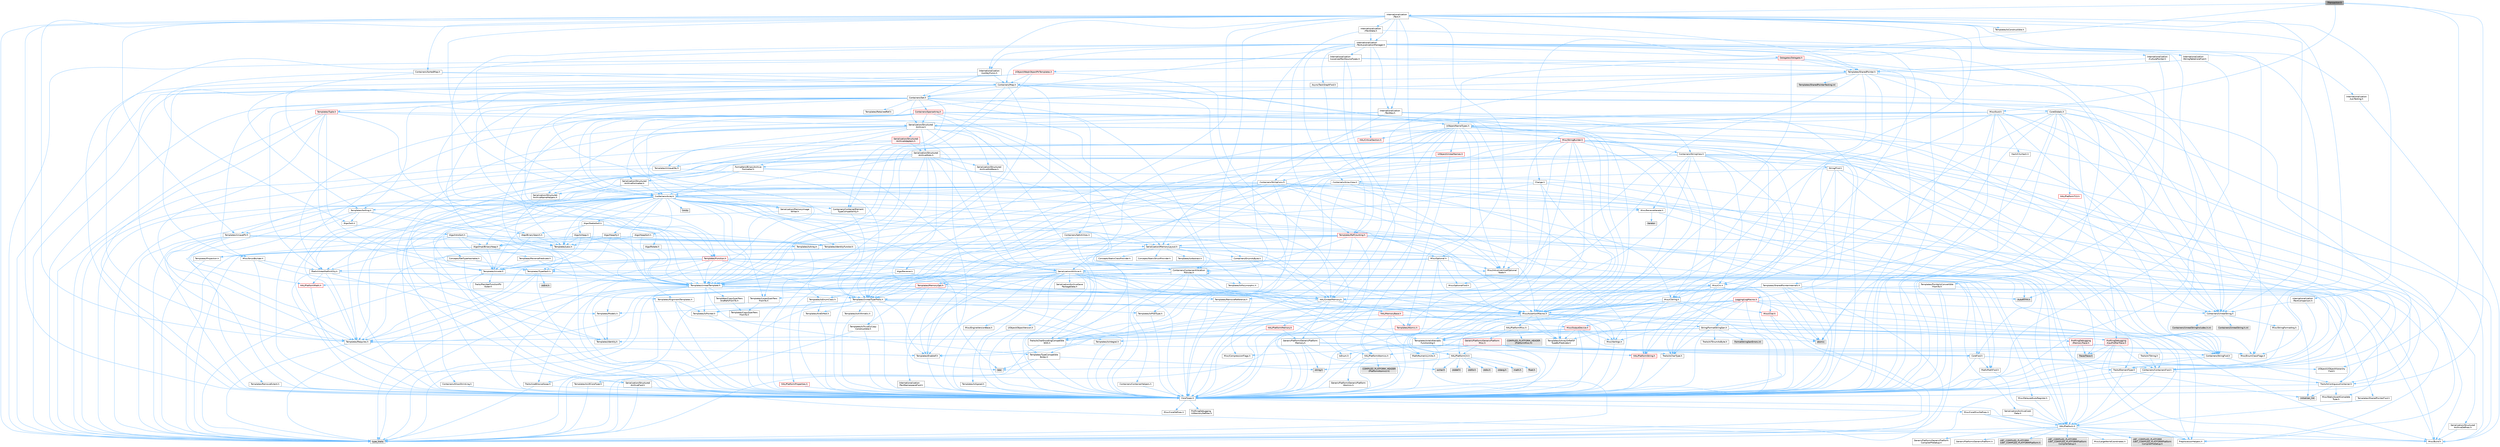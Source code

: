 digraph "ITransaction.h"
{
 // INTERACTIVE_SVG=YES
 // LATEX_PDF_SIZE
  bgcolor="transparent";
  edge [fontname=Helvetica,fontsize=10,labelfontname=Helvetica,labelfontsize=10];
  node [fontname=Helvetica,fontsize=10,shape=box,height=0.2,width=0.4];
  Node1 [id="Node000001",label="ITransaction.h",height=0.2,width=0.4,color="gray40", fillcolor="grey60", style="filled", fontcolor="black",tooltip=" "];
  Node1 -> Node2 [id="edge1_Node000001_Node000002",color="steelblue1",style="solid",tooltip=" "];
  Node2 [id="Node000002",label="CoreTypes.h",height=0.2,width=0.4,color="grey40", fillcolor="white", style="filled",URL="$dc/dec/CoreTypes_8h.html",tooltip=" "];
  Node2 -> Node3 [id="edge2_Node000002_Node000003",color="steelblue1",style="solid",tooltip=" "];
  Node3 [id="Node000003",label="HAL/Platform.h",height=0.2,width=0.4,color="grey40", fillcolor="white", style="filled",URL="$d9/dd0/Platform_8h.html",tooltip=" "];
  Node3 -> Node4 [id="edge3_Node000003_Node000004",color="steelblue1",style="solid",tooltip=" "];
  Node4 [id="Node000004",label="Misc/Build.h",height=0.2,width=0.4,color="grey40", fillcolor="white", style="filled",URL="$d3/dbb/Build_8h.html",tooltip=" "];
  Node3 -> Node5 [id="edge4_Node000003_Node000005",color="steelblue1",style="solid",tooltip=" "];
  Node5 [id="Node000005",label="Misc/LargeWorldCoordinates.h",height=0.2,width=0.4,color="grey40", fillcolor="white", style="filled",URL="$d2/dcb/LargeWorldCoordinates_8h.html",tooltip=" "];
  Node3 -> Node6 [id="edge5_Node000003_Node000006",color="steelblue1",style="solid",tooltip=" "];
  Node6 [id="Node000006",label="type_traits",height=0.2,width=0.4,color="grey60", fillcolor="#E0E0E0", style="filled",tooltip=" "];
  Node3 -> Node7 [id="edge6_Node000003_Node000007",color="steelblue1",style="solid",tooltip=" "];
  Node7 [id="Node000007",label="PreprocessorHelpers.h",height=0.2,width=0.4,color="grey40", fillcolor="white", style="filled",URL="$db/ddb/PreprocessorHelpers_8h.html",tooltip=" "];
  Node3 -> Node8 [id="edge7_Node000003_Node000008",color="steelblue1",style="solid",tooltip=" "];
  Node8 [id="Node000008",label="UBT_COMPILED_PLATFORM\l/UBT_COMPILED_PLATFORMPlatform\lCompilerPreSetup.h",height=0.2,width=0.4,color="grey60", fillcolor="#E0E0E0", style="filled",tooltip=" "];
  Node3 -> Node9 [id="edge8_Node000003_Node000009",color="steelblue1",style="solid",tooltip=" "];
  Node9 [id="Node000009",label="GenericPlatform/GenericPlatform\lCompilerPreSetup.h",height=0.2,width=0.4,color="grey40", fillcolor="white", style="filled",URL="$d9/dc8/GenericPlatformCompilerPreSetup_8h.html",tooltip=" "];
  Node3 -> Node10 [id="edge9_Node000003_Node000010",color="steelblue1",style="solid",tooltip=" "];
  Node10 [id="Node000010",label="GenericPlatform/GenericPlatform.h",height=0.2,width=0.4,color="grey40", fillcolor="white", style="filled",URL="$d6/d84/GenericPlatform_8h.html",tooltip=" "];
  Node3 -> Node11 [id="edge10_Node000003_Node000011",color="steelblue1",style="solid",tooltip=" "];
  Node11 [id="Node000011",label="UBT_COMPILED_PLATFORM\l/UBT_COMPILED_PLATFORMPlatform.h",height=0.2,width=0.4,color="grey60", fillcolor="#E0E0E0", style="filled",tooltip=" "];
  Node3 -> Node12 [id="edge11_Node000003_Node000012",color="steelblue1",style="solid",tooltip=" "];
  Node12 [id="Node000012",label="UBT_COMPILED_PLATFORM\l/UBT_COMPILED_PLATFORMPlatform\lCompilerSetup.h",height=0.2,width=0.4,color="grey60", fillcolor="#E0E0E0", style="filled",tooltip=" "];
  Node2 -> Node13 [id="edge12_Node000002_Node000013",color="steelblue1",style="solid",tooltip=" "];
  Node13 [id="Node000013",label="ProfilingDebugging\l/UMemoryDefines.h",height=0.2,width=0.4,color="grey40", fillcolor="white", style="filled",URL="$d2/da2/UMemoryDefines_8h.html",tooltip=" "];
  Node2 -> Node14 [id="edge13_Node000002_Node000014",color="steelblue1",style="solid",tooltip=" "];
  Node14 [id="Node000014",label="Misc/CoreMiscDefines.h",height=0.2,width=0.4,color="grey40", fillcolor="white", style="filled",URL="$da/d38/CoreMiscDefines_8h.html",tooltip=" "];
  Node14 -> Node3 [id="edge14_Node000014_Node000003",color="steelblue1",style="solid",tooltip=" "];
  Node14 -> Node7 [id="edge15_Node000014_Node000007",color="steelblue1",style="solid",tooltip=" "];
  Node2 -> Node15 [id="edge16_Node000002_Node000015",color="steelblue1",style="solid",tooltip=" "];
  Node15 [id="Node000015",label="Misc/CoreDefines.h",height=0.2,width=0.4,color="grey40", fillcolor="white", style="filled",URL="$d3/dd2/CoreDefines_8h.html",tooltip=" "];
  Node1 -> Node16 [id="edge17_Node000001_Node000016",color="steelblue1",style="solid",tooltip=" "];
  Node16 [id="Node000016",label="Internationalization\l/Text.h",height=0.2,width=0.4,color="grey40", fillcolor="white", style="filled",URL="$d6/d35/Text_8h.html",tooltip=" "];
  Node16 -> Node2 [id="edge18_Node000016_Node000002",color="steelblue1",style="solid",tooltip=" "];
  Node16 -> Node17 [id="edge19_Node000016_Node000017",color="steelblue1",style="solid",tooltip=" "];
  Node17 [id="Node000017",label="HAL/PlatformAtomics.h",height=0.2,width=0.4,color="grey40", fillcolor="white", style="filled",URL="$d3/d36/PlatformAtomics_8h.html",tooltip=" "];
  Node17 -> Node2 [id="edge20_Node000017_Node000002",color="steelblue1",style="solid",tooltip=" "];
  Node17 -> Node18 [id="edge21_Node000017_Node000018",color="steelblue1",style="solid",tooltip=" "];
  Node18 [id="Node000018",label="GenericPlatform/GenericPlatform\lAtomics.h",height=0.2,width=0.4,color="grey40", fillcolor="white", style="filled",URL="$da/d72/GenericPlatformAtomics_8h.html",tooltip=" "];
  Node18 -> Node2 [id="edge22_Node000018_Node000002",color="steelblue1",style="solid",tooltip=" "];
  Node17 -> Node19 [id="edge23_Node000017_Node000019",color="steelblue1",style="solid",tooltip=" "];
  Node19 [id="Node000019",label="COMPILED_PLATFORM_HEADER\l(PlatformAtomics.h)",height=0.2,width=0.4,color="grey60", fillcolor="#E0E0E0", style="filled",tooltip=" "];
  Node16 -> Node20 [id="edge24_Node000016_Node000020",color="steelblue1",style="solid",tooltip=" "];
  Node20 [id="Node000020",label="Misc/AssertionMacros.h",height=0.2,width=0.4,color="grey40", fillcolor="white", style="filled",URL="$d0/dfa/AssertionMacros_8h.html",tooltip=" "];
  Node20 -> Node2 [id="edge25_Node000020_Node000002",color="steelblue1",style="solid",tooltip=" "];
  Node20 -> Node3 [id="edge26_Node000020_Node000003",color="steelblue1",style="solid",tooltip=" "];
  Node20 -> Node21 [id="edge27_Node000020_Node000021",color="steelblue1",style="solid",tooltip=" "];
  Node21 [id="Node000021",label="HAL/PlatformMisc.h",height=0.2,width=0.4,color="grey40", fillcolor="white", style="filled",URL="$d0/df5/PlatformMisc_8h.html",tooltip=" "];
  Node21 -> Node2 [id="edge28_Node000021_Node000002",color="steelblue1",style="solid",tooltip=" "];
  Node21 -> Node22 [id="edge29_Node000021_Node000022",color="steelblue1",style="solid",tooltip=" "];
  Node22 [id="Node000022",label="GenericPlatform/GenericPlatform\lMisc.h",height=0.2,width=0.4,color="red", fillcolor="#FFF0F0", style="filled",URL="$db/d9a/GenericPlatformMisc_8h.html",tooltip=" "];
  Node22 -> Node23 [id="edge30_Node000022_Node000023",color="steelblue1",style="solid",tooltip=" "];
  Node23 [id="Node000023",label="Containers/StringFwd.h",height=0.2,width=0.4,color="grey40", fillcolor="white", style="filled",URL="$df/d37/StringFwd_8h.html",tooltip=" "];
  Node23 -> Node2 [id="edge31_Node000023_Node000002",color="steelblue1",style="solid",tooltip=" "];
  Node23 -> Node24 [id="edge32_Node000023_Node000024",color="steelblue1",style="solid",tooltip=" "];
  Node24 [id="Node000024",label="Traits/ElementType.h",height=0.2,width=0.4,color="grey40", fillcolor="white", style="filled",URL="$d5/d4f/ElementType_8h.html",tooltip=" "];
  Node24 -> Node3 [id="edge33_Node000024_Node000003",color="steelblue1",style="solid",tooltip=" "];
  Node24 -> Node25 [id="edge34_Node000024_Node000025",color="steelblue1",style="solid",tooltip=" "];
  Node25 [id="Node000025",label="initializer_list",height=0.2,width=0.4,color="grey60", fillcolor="#E0E0E0", style="filled",tooltip=" "];
  Node24 -> Node6 [id="edge35_Node000024_Node000006",color="steelblue1",style="solid",tooltip=" "];
  Node23 -> Node26 [id="edge36_Node000023_Node000026",color="steelblue1",style="solid",tooltip=" "];
  Node26 [id="Node000026",label="Traits/IsContiguousContainer.h",height=0.2,width=0.4,color="grey40", fillcolor="white", style="filled",URL="$d5/d3c/IsContiguousContainer_8h.html",tooltip=" "];
  Node26 -> Node2 [id="edge37_Node000026_Node000002",color="steelblue1",style="solid",tooltip=" "];
  Node26 -> Node27 [id="edge38_Node000026_Node000027",color="steelblue1",style="solid",tooltip=" "];
  Node27 [id="Node000027",label="Misc/StaticAssertComplete\lType.h",height=0.2,width=0.4,color="grey40", fillcolor="white", style="filled",URL="$d5/d4e/StaticAssertCompleteType_8h.html",tooltip=" "];
  Node26 -> Node25 [id="edge39_Node000026_Node000025",color="steelblue1",style="solid",tooltip=" "];
  Node22 -> Node28 [id="edge40_Node000022_Node000028",color="steelblue1",style="solid",tooltip=" "];
  Node28 [id="Node000028",label="CoreFwd.h",height=0.2,width=0.4,color="grey40", fillcolor="white", style="filled",URL="$d1/d1e/CoreFwd_8h.html",tooltip=" "];
  Node28 -> Node2 [id="edge41_Node000028_Node000002",color="steelblue1",style="solid",tooltip=" "];
  Node28 -> Node29 [id="edge42_Node000028_Node000029",color="steelblue1",style="solid",tooltip=" "];
  Node29 [id="Node000029",label="Containers/ContainersFwd.h",height=0.2,width=0.4,color="grey40", fillcolor="white", style="filled",URL="$d4/d0a/ContainersFwd_8h.html",tooltip=" "];
  Node29 -> Node3 [id="edge43_Node000029_Node000003",color="steelblue1",style="solid",tooltip=" "];
  Node29 -> Node2 [id="edge44_Node000029_Node000002",color="steelblue1",style="solid",tooltip=" "];
  Node29 -> Node26 [id="edge45_Node000029_Node000026",color="steelblue1",style="solid",tooltip=" "];
  Node28 -> Node30 [id="edge46_Node000028_Node000030",color="steelblue1",style="solid",tooltip=" "];
  Node30 [id="Node000030",label="Math/MathFwd.h",height=0.2,width=0.4,color="grey40", fillcolor="white", style="filled",URL="$d2/d10/MathFwd_8h.html",tooltip=" "];
  Node30 -> Node3 [id="edge47_Node000030_Node000003",color="steelblue1",style="solid",tooltip=" "];
  Node28 -> Node31 [id="edge48_Node000028_Node000031",color="steelblue1",style="solid",tooltip=" "];
  Node31 [id="Node000031",label="UObject/UObjectHierarchy\lFwd.h",height=0.2,width=0.4,color="grey40", fillcolor="white", style="filled",URL="$d3/d13/UObjectHierarchyFwd_8h.html",tooltip=" "];
  Node22 -> Node2 [id="edge49_Node000022_Node000002",color="steelblue1",style="solid",tooltip=" "];
  Node22 -> Node33 [id="edge50_Node000022_Node000033",color="steelblue1",style="solid",tooltip=" "];
  Node33 [id="Node000033",label="HAL/PlatformCrt.h",height=0.2,width=0.4,color="grey40", fillcolor="white", style="filled",URL="$d8/d75/PlatformCrt_8h.html",tooltip=" "];
  Node33 -> Node34 [id="edge51_Node000033_Node000034",color="steelblue1",style="solid",tooltip=" "];
  Node34 [id="Node000034",label="new",height=0.2,width=0.4,color="grey60", fillcolor="#E0E0E0", style="filled",tooltip=" "];
  Node33 -> Node35 [id="edge52_Node000033_Node000035",color="steelblue1",style="solid",tooltip=" "];
  Node35 [id="Node000035",label="wchar.h",height=0.2,width=0.4,color="grey60", fillcolor="#E0E0E0", style="filled",tooltip=" "];
  Node33 -> Node36 [id="edge53_Node000033_Node000036",color="steelblue1",style="solid",tooltip=" "];
  Node36 [id="Node000036",label="stddef.h",height=0.2,width=0.4,color="grey60", fillcolor="#E0E0E0", style="filled",tooltip=" "];
  Node33 -> Node37 [id="edge54_Node000033_Node000037",color="steelblue1",style="solid",tooltip=" "];
  Node37 [id="Node000037",label="stdlib.h",height=0.2,width=0.4,color="grey60", fillcolor="#E0E0E0", style="filled",tooltip=" "];
  Node33 -> Node38 [id="edge55_Node000033_Node000038",color="steelblue1",style="solid",tooltip=" "];
  Node38 [id="Node000038",label="stdio.h",height=0.2,width=0.4,color="grey60", fillcolor="#E0E0E0", style="filled",tooltip=" "];
  Node33 -> Node39 [id="edge56_Node000033_Node000039",color="steelblue1",style="solid",tooltip=" "];
  Node39 [id="Node000039",label="stdarg.h",height=0.2,width=0.4,color="grey60", fillcolor="#E0E0E0", style="filled",tooltip=" "];
  Node33 -> Node40 [id="edge57_Node000033_Node000040",color="steelblue1",style="solid",tooltip=" "];
  Node40 [id="Node000040",label="math.h",height=0.2,width=0.4,color="grey60", fillcolor="#E0E0E0", style="filled",tooltip=" "];
  Node33 -> Node41 [id="edge58_Node000033_Node000041",color="steelblue1",style="solid",tooltip=" "];
  Node41 [id="Node000041",label="float.h",height=0.2,width=0.4,color="grey60", fillcolor="#E0E0E0", style="filled",tooltip=" "];
  Node33 -> Node42 [id="edge59_Node000033_Node000042",color="steelblue1",style="solid",tooltip=" "];
  Node42 [id="Node000042",label="string.h",height=0.2,width=0.4,color="grey60", fillcolor="#E0E0E0", style="filled",tooltip=" "];
  Node22 -> Node43 [id="edge60_Node000022_Node000043",color="steelblue1",style="solid",tooltip=" "];
  Node43 [id="Node000043",label="Math/NumericLimits.h",height=0.2,width=0.4,color="grey40", fillcolor="white", style="filled",URL="$df/d1b/NumericLimits_8h.html",tooltip=" "];
  Node43 -> Node2 [id="edge61_Node000043_Node000002",color="steelblue1",style="solid",tooltip=" "];
  Node22 -> Node44 [id="edge62_Node000022_Node000044",color="steelblue1",style="solid",tooltip=" "];
  Node44 [id="Node000044",label="Misc/CompressionFlags.h",height=0.2,width=0.4,color="grey40", fillcolor="white", style="filled",URL="$d9/d76/CompressionFlags_8h.html",tooltip=" "];
  Node22 -> Node45 [id="edge63_Node000022_Node000045",color="steelblue1",style="solid",tooltip=" "];
  Node45 [id="Node000045",label="Misc/EnumClassFlags.h",height=0.2,width=0.4,color="grey40", fillcolor="white", style="filled",URL="$d8/de7/EnumClassFlags_8h.html",tooltip=" "];
  Node21 -> Node48 [id="edge64_Node000021_Node000048",color="steelblue1",style="solid",tooltip=" "];
  Node48 [id="Node000048",label="COMPILED_PLATFORM_HEADER\l(PlatformMisc.h)",height=0.2,width=0.4,color="grey60", fillcolor="#E0E0E0", style="filled",tooltip=" "];
  Node21 -> Node49 [id="edge65_Node000021_Node000049",color="steelblue1",style="solid",tooltip=" "];
  Node49 [id="Node000049",label="ProfilingDebugging\l/CpuProfilerTrace.h",height=0.2,width=0.4,color="red", fillcolor="#FFF0F0", style="filled",URL="$da/dcb/CpuProfilerTrace_8h.html",tooltip=" "];
  Node49 -> Node2 [id="edge66_Node000049_Node000002",color="steelblue1",style="solid",tooltip=" "];
  Node49 -> Node29 [id="edge67_Node000049_Node000029",color="steelblue1",style="solid",tooltip=" "];
  Node49 -> Node17 [id="edge68_Node000049_Node000017",color="steelblue1",style="solid",tooltip=" "];
  Node49 -> Node7 [id="edge69_Node000049_Node000007",color="steelblue1",style="solid",tooltip=" "];
  Node49 -> Node4 [id="edge70_Node000049_Node000004",color="steelblue1",style="solid",tooltip=" "];
  Node49 -> Node53 [id="edge71_Node000049_Node000053",color="steelblue1",style="solid",tooltip=" "];
  Node53 [id="Node000053",label="Trace/Trace.h",height=0.2,width=0.4,color="grey60", fillcolor="#E0E0E0", style="filled",tooltip=" "];
  Node20 -> Node7 [id="edge72_Node000020_Node000007",color="steelblue1",style="solid",tooltip=" "];
  Node20 -> Node54 [id="edge73_Node000020_Node000054",color="steelblue1",style="solid",tooltip=" "];
  Node54 [id="Node000054",label="Templates/EnableIf.h",height=0.2,width=0.4,color="grey40", fillcolor="white", style="filled",URL="$d7/d60/EnableIf_8h.html",tooltip=" "];
  Node54 -> Node2 [id="edge74_Node000054_Node000002",color="steelblue1",style="solid",tooltip=" "];
  Node20 -> Node55 [id="edge75_Node000020_Node000055",color="steelblue1",style="solid",tooltip=" "];
  Node55 [id="Node000055",label="Templates/IsArrayOrRefOf\lTypeByPredicate.h",height=0.2,width=0.4,color="grey40", fillcolor="white", style="filled",URL="$d6/da1/IsArrayOrRefOfTypeByPredicate_8h.html",tooltip=" "];
  Node55 -> Node2 [id="edge76_Node000055_Node000002",color="steelblue1",style="solid",tooltip=" "];
  Node20 -> Node56 [id="edge77_Node000020_Node000056",color="steelblue1",style="solid",tooltip=" "];
  Node56 [id="Node000056",label="Templates/IsValidVariadic\lFunctionArg.h",height=0.2,width=0.4,color="grey40", fillcolor="white", style="filled",URL="$d0/dc8/IsValidVariadicFunctionArg_8h.html",tooltip=" "];
  Node56 -> Node2 [id="edge78_Node000056_Node000002",color="steelblue1",style="solid",tooltip=" "];
  Node56 -> Node57 [id="edge79_Node000056_Node000057",color="steelblue1",style="solid",tooltip=" "];
  Node57 [id="Node000057",label="IsEnum.h",height=0.2,width=0.4,color="grey40", fillcolor="white", style="filled",URL="$d4/de5/IsEnum_8h.html",tooltip=" "];
  Node56 -> Node6 [id="edge80_Node000056_Node000006",color="steelblue1",style="solid",tooltip=" "];
  Node20 -> Node58 [id="edge81_Node000020_Node000058",color="steelblue1",style="solid",tooltip=" "];
  Node58 [id="Node000058",label="Traits/IsCharEncodingCompatible\lWith.h",height=0.2,width=0.4,color="grey40", fillcolor="white", style="filled",URL="$df/dd1/IsCharEncodingCompatibleWith_8h.html",tooltip=" "];
  Node58 -> Node6 [id="edge82_Node000058_Node000006",color="steelblue1",style="solid",tooltip=" "];
  Node58 -> Node59 [id="edge83_Node000058_Node000059",color="steelblue1",style="solid",tooltip=" "];
  Node59 [id="Node000059",label="Traits/IsCharType.h",height=0.2,width=0.4,color="grey40", fillcolor="white", style="filled",URL="$db/d51/IsCharType_8h.html",tooltip=" "];
  Node59 -> Node2 [id="edge84_Node000059_Node000002",color="steelblue1",style="solid",tooltip=" "];
  Node20 -> Node60 [id="edge85_Node000020_Node000060",color="steelblue1",style="solid",tooltip=" "];
  Node60 [id="Node000060",label="Misc/VarArgs.h",height=0.2,width=0.4,color="grey40", fillcolor="white", style="filled",URL="$d5/d6f/VarArgs_8h.html",tooltip=" "];
  Node60 -> Node2 [id="edge86_Node000060_Node000002",color="steelblue1",style="solid",tooltip=" "];
  Node20 -> Node61 [id="edge87_Node000020_Node000061",color="steelblue1",style="solid",tooltip=" "];
  Node61 [id="Node000061",label="String/FormatStringSan.h",height=0.2,width=0.4,color="grey40", fillcolor="white", style="filled",URL="$d3/d8b/FormatStringSan_8h.html",tooltip=" "];
  Node61 -> Node6 [id="edge88_Node000061_Node000006",color="steelblue1",style="solid",tooltip=" "];
  Node61 -> Node2 [id="edge89_Node000061_Node000002",color="steelblue1",style="solid",tooltip=" "];
  Node61 -> Node62 [id="edge90_Node000061_Node000062",color="steelblue1",style="solid",tooltip=" "];
  Node62 [id="Node000062",label="Templates/Requires.h",height=0.2,width=0.4,color="grey40", fillcolor="white", style="filled",URL="$dc/d96/Requires_8h.html",tooltip=" "];
  Node62 -> Node54 [id="edge91_Node000062_Node000054",color="steelblue1",style="solid",tooltip=" "];
  Node62 -> Node6 [id="edge92_Node000062_Node000006",color="steelblue1",style="solid",tooltip=" "];
  Node61 -> Node63 [id="edge93_Node000061_Node000063",color="steelblue1",style="solid",tooltip=" "];
  Node63 [id="Node000063",label="Templates/Identity.h",height=0.2,width=0.4,color="grey40", fillcolor="white", style="filled",URL="$d0/dd5/Identity_8h.html",tooltip=" "];
  Node61 -> Node56 [id="edge94_Node000061_Node000056",color="steelblue1",style="solid",tooltip=" "];
  Node61 -> Node59 [id="edge95_Node000061_Node000059",color="steelblue1",style="solid",tooltip=" "];
  Node61 -> Node64 [id="edge96_Node000061_Node000064",color="steelblue1",style="solid",tooltip=" "];
  Node64 [id="Node000064",label="Traits/IsTEnumAsByte.h",height=0.2,width=0.4,color="grey40", fillcolor="white", style="filled",URL="$d1/de6/IsTEnumAsByte_8h.html",tooltip=" "];
  Node61 -> Node65 [id="edge97_Node000061_Node000065",color="steelblue1",style="solid",tooltip=" "];
  Node65 [id="Node000065",label="Traits/IsTString.h",height=0.2,width=0.4,color="grey40", fillcolor="white", style="filled",URL="$d0/df8/IsTString_8h.html",tooltip=" "];
  Node65 -> Node29 [id="edge98_Node000065_Node000029",color="steelblue1",style="solid",tooltip=" "];
  Node61 -> Node29 [id="edge99_Node000061_Node000029",color="steelblue1",style="solid",tooltip=" "];
  Node61 -> Node66 [id="edge100_Node000061_Node000066",color="steelblue1",style="solid",tooltip=" "];
  Node66 [id="Node000066",label="FormatStringSanErrors.inl",height=0.2,width=0.4,color="grey60", fillcolor="#E0E0E0", style="filled",tooltip=" "];
  Node20 -> Node67 [id="edge101_Node000020_Node000067",color="steelblue1",style="solid",tooltip=" "];
  Node67 [id="Node000067",label="atomic",height=0.2,width=0.4,color="grey60", fillcolor="#E0E0E0", style="filled",tooltip=" "];
  Node16 -> Node45 [id="edge102_Node000016_Node000045",color="steelblue1",style="solid",tooltip=" "];
  Node16 -> Node68 [id="edge103_Node000016_Node000068",color="steelblue1",style="solid",tooltip=" "];
  Node68 [id="Node000068",label="Templates/UnrealTypeTraits.h",height=0.2,width=0.4,color="grey40", fillcolor="white", style="filled",URL="$d2/d2d/UnrealTypeTraits_8h.html",tooltip=" "];
  Node68 -> Node2 [id="edge104_Node000068_Node000002",color="steelblue1",style="solid",tooltip=" "];
  Node68 -> Node69 [id="edge105_Node000068_Node000069",color="steelblue1",style="solid",tooltip=" "];
  Node69 [id="Node000069",label="Templates/IsPointer.h",height=0.2,width=0.4,color="grey40", fillcolor="white", style="filled",URL="$d7/d05/IsPointer_8h.html",tooltip=" "];
  Node69 -> Node2 [id="edge106_Node000069_Node000002",color="steelblue1",style="solid",tooltip=" "];
  Node68 -> Node20 [id="edge107_Node000068_Node000020",color="steelblue1",style="solid",tooltip=" "];
  Node68 -> Node70 [id="edge108_Node000068_Node000070",color="steelblue1",style="solid",tooltip=" "];
  Node70 [id="Node000070",label="Templates/AndOrNot.h",height=0.2,width=0.4,color="grey40", fillcolor="white", style="filled",URL="$db/d0a/AndOrNot_8h.html",tooltip=" "];
  Node70 -> Node2 [id="edge109_Node000070_Node000002",color="steelblue1",style="solid",tooltip=" "];
  Node68 -> Node54 [id="edge110_Node000068_Node000054",color="steelblue1",style="solid",tooltip=" "];
  Node68 -> Node71 [id="edge111_Node000068_Node000071",color="steelblue1",style="solid",tooltip=" "];
  Node71 [id="Node000071",label="Templates/IsArithmetic.h",height=0.2,width=0.4,color="grey40", fillcolor="white", style="filled",URL="$d2/d5d/IsArithmetic_8h.html",tooltip=" "];
  Node71 -> Node2 [id="edge112_Node000071_Node000002",color="steelblue1",style="solid",tooltip=" "];
  Node68 -> Node57 [id="edge113_Node000068_Node000057",color="steelblue1",style="solid",tooltip=" "];
  Node68 -> Node72 [id="edge114_Node000068_Node000072",color="steelblue1",style="solid",tooltip=" "];
  Node72 [id="Node000072",label="Templates/Models.h",height=0.2,width=0.4,color="grey40", fillcolor="white", style="filled",URL="$d3/d0c/Models_8h.html",tooltip=" "];
  Node72 -> Node63 [id="edge115_Node000072_Node000063",color="steelblue1",style="solid",tooltip=" "];
  Node68 -> Node73 [id="edge116_Node000068_Node000073",color="steelblue1",style="solid",tooltip=" "];
  Node73 [id="Node000073",label="Templates/IsPODType.h",height=0.2,width=0.4,color="grey40", fillcolor="white", style="filled",URL="$d7/db1/IsPODType_8h.html",tooltip=" "];
  Node73 -> Node2 [id="edge117_Node000073_Node000002",color="steelblue1",style="solid",tooltip=" "];
  Node68 -> Node74 [id="edge118_Node000068_Node000074",color="steelblue1",style="solid",tooltip=" "];
  Node74 [id="Node000074",label="Templates/IsUECoreType.h",height=0.2,width=0.4,color="grey40", fillcolor="white", style="filled",URL="$d1/db8/IsUECoreType_8h.html",tooltip=" "];
  Node74 -> Node2 [id="edge119_Node000074_Node000002",color="steelblue1",style="solid",tooltip=" "];
  Node74 -> Node6 [id="edge120_Node000074_Node000006",color="steelblue1",style="solid",tooltip=" "];
  Node68 -> Node75 [id="edge121_Node000068_Node000075",color="steelblue1",style="solid",tooltip=" "];
  Node75 [id="Node000075",label="Templates/IsTriviallyCopy\lConstructible.h",height=0.2,width=0.4,color="grey40", fillcolor="white", style="filled",URL="$d3/d78/IsTriviallyCopyConstructible_8h.html",tooltip=" "];
  Node75 -> Node2 [id="edge122_Node000075_Node000002",color="steelblue1",style="solid",tooltip=" "];
  Node75 -> Node6 [id="edge123_Node000075_Node000006",color="steelblue1",style="solid",tooltip=" "];
  Node16 -> Node76 [id="edge124_Node000016_Node000076",color="steelblue1",style="solid",tooltip=" "];
  Node76 [id="Node000076",label="Containers/Array.h",height=0.2,width=0.4,color="grey40", fillcolor="white", style="filled",URL="$df/dd0/Array_8h.html",tooltip=" "];
  Node76 -> Node2 [id="edge125_Node000076_Node000002",color="steelblue1",style="solid",tooltip=" "];
  Node76 -> Node20 [id="edge126_Node000076_Node000020",color="steelblue1",style="solid",tooltip=" "];
  Node76 -> Node77 [id="edge127_Node000076_Node000077",color="steelblue1",style="solid",tooltip=" "];
  Node77 [id="Node000077",label="Misc/IntrusiveUnsetOptional\lState.h",height=0.2,width=0.4,color="grey40", fillcolor="white", style="filled",URL="$d2/d0a/IntrusiveUnsetOptionalState_8h.html",tooltip=" "];
  Node77 -> Node78 [id="edge128_Node000077_Node000078",color="steelblue1",style="solid",tooltip=" "];
  Node78 [id="Node000078",label="Misc/OptionalFwd.h",height=0.2,width=0.4,color="grey40", fillcolor="white", style="filled",URL="$dc/d50/OptionalFwd_8h.html",tooltip=" "];
  Node76 -> Node79 [id="edge129_Node000076_Node000079",color="steelblue1",style="solid",tooltip=" "];
  Node79 [id="Node000079",label="Misc/ReverseIterate.h",height=0.2,width=0.4,color="grey40", fillcolor="white", style="filled",URL="$db/de3/ReverseIterate_8h.html",tooltip=" "];
  Node79 -> Node3 [id="edge130_Node000079_Node000003",color="steelblue1",style="solid",tooltip=" "];
  Node79 -> Node80 [id="edge131_Node000079_Node000080",color="steelblue1",style="solid",tooltip=" "];
  Node80 [id="Node000080",label="iterator",height=0.2,width=0.4,color="grey60", fillcolor="#E0E0E0", style="filled",tooltip=" "];
  Node76 -> Node81 [id="edge132_Node000076_Node000081",color="steelblue1",style="solid",tooltip=" "];
  Node81 [id="Node000081",label="HAL/UnrealMemory.h",height=0.2,width=0.4,color="grey40", fillcolor="white", style="filled",URL="$d9/d96/UnrealMemory_8h.html",tooltip=" "];
  Node81 -> Node2 [id="edge133_Node000081_Node000002",color="steelblue1",style="solid",tooltip=" "];
  Node81 -> Node82 [id="edge134_Node000081_Node000082",color="steelblue1",style="solid",tooltip=" "];
  Node82 [id="Node000082",label="GenericPlatform/GenericPlatform\lMemory.h",height=0.2,width=0.4,color="grey40", fillcolor="white", style="filled",URL="$dd/d22/GenericPlatformMemory_8h.html",tooltip=" "];
  Node82 -> Node28 [id="edge135_Node000082_Node000028",color="steelblue1",style="solid",tooltip=" "];
  Node82 -> Node2 [id="edge136_Node000082_Node000002",color="steelblue1",style="solid",tooltip=" "];
  Node82 -> Node83 [id="edge137_Node000082_Node000083",color="steelblue1",style="solid",tooltip=" "];
  Node83 [id="Node000083",label="HAL/PlatformString.h",height=0.2,width=0.4,color="red", fillcolor="#FFF0F0", style="filled",URL="$db/db5/PlatformString_8h.html",tooltip=" "];
  Node83 -> Node2 [id="edge138_Node000083_Node000002",color="steelblue1",style="solid",tooltip=" "];
  Node82 -> Node42 [id="edge139_Node000082_Node000042",color="steelblue1",style="solid",tooltip=" "];
  Node82 -> Node35 [id="edge140_Node000082_Node000035",color="steelblue1",style="solid",tooltip=" "];
  Node81 -> Node85 [id="edge141_Node000081_Node000085",color="steelblue1",style="solid",tooltip=" "];
  Node85 [id="Node000085",label="HAL/MemoryBase.h",height=0.2,width=0.4,color="red", fillcolor="#FFF0F0", style="filled",URL="$d6/d9f/MemoryBase_8h.html",tooltip=" "];
  Node85 -> Node2 [id="edge142_Node000085_Node000002",color="steelblue1",style="solid",tooltip=" "];
  Node85 -> Node17 [id="edge143_Node000085_Node000017",color="steelblue1",style="solid",tooltip=" "];
  Node85 -> Node33 [id="edge144_Node000085_Node000033",color="steelblue1",style="solid",tooltip=" "];
  Node85 -> Node87 [id="edge145_Node000085_Node000087",color="steelblue1",style="solid",tooltip=" "];
  Node87 [id="Node000087",label="Misc/OutputDevice.h",height=0.2,width=0.4,color="red", fillcolor="#FFF0F0", style="filled",URL="$d7/d32/OutputDevice_8h.html",tooltip=" "];
  Node87 -> Node28 [id="edge146_Node000087_Node000028",color="steelblue1",style="solid",tooltip=" "];
  Node87 -> Node2 [id="edge147_Node000087_Node000002",color="steelblue1",style="solid",tooltip=" "];
  Node87 -> Node60 [id="edge148_Node000087_Node000060",color="steelblue1",style="solid",tooltip=" "];
  Node87 -> Node55 [id="edge149_Node000087_Node000055",color="steelblue1",style="solid",tooltip=" "];
  Node87 -> Node56 [id="edge150_Node000087_Node000056",color="steelblue1",style="solid",tooltip=" "];
  Node87 -> Node58 [id="edge151_Node000087_Node000058",color="steelblue1",style="solid",tooltip=" "];
  Node85 -> Node89 [id="edge152_Node000085_Node000089",color="steelblue1",style="solid",tooltip=" "];
  Node89 [id="Node000089",label="Templates/Atomic.h",height=0.2,width=0.4,color="red", fillcolor="#FFF0F0", style="filled",URL="$d3/d91/Atomic_8h.html",tooltip=" "];
  Node89 -> Node92 [id="edge153_Node000089_Node000092",color="steelblue1",style="solid",tooltip=" "];
  Node92 [id="Node000092",label="Templates/IsIntegral.h",height=0.2,width=0.4,color="grey40", fillcolor="white", style="filled",URL="$da/d64/IsIntegral_8h.html",tooltip=" "];
  Node92 -> Node2 [id="edge154_Node000092_Node000002",color="steelblue1",style="solid",tooltip=" "];
  Node89 -> Node67 [id="edge155_Node000089_Node000067",color="steelblue1",style="solid",tooltip=" "];
  Node81 -> Node96 [id="edge156_Node000081_Node000096",color="steelblue1",style="solid",tooltip=" "];
  Node96 [id="Node000096",label="HAL/PlatformMemory.h",height=0.2,width=0.4,color="red", fillcolor="#FFF0F0", style="filled",URL="$de/d68/PlatformMemory_8h.html",tooltip=" "];
  Node96 -> Node2 [id="edge157_Node000096_Node000002",color="steelblue1",style="solid",tooltip=" "];
  Node96 -> Node82 [id="edge158_Node000096_Node000082",color="steelblue1",style="solid",tooltip=" "];
  Node81 -> Node98 [id="edge159_Node000081_Node000098",color="steelblue1",style="solid",tooltip=" "];
  Node98 [id="Node000098",label="ProfilingDebugging\l/MemoryTrace.h",height=0.2,width=0.4,color="red", fillcolor="#FFF0F0", style="filled",URL="$da/dd7/MemoryTrace_8h.html",tooltip=" "];
  Node98 -> Node3 [id="edge160_Node000098_Node000003",color="steelblue1",style="solid",tooltip=" "];
  Node98 -> Node45 [id="edge161_Node000098_Node000045",color="steelblue1",style="solid",tooltip=" "];
  Node98 -> Node53 [id="edge162_Node000098_Node000053",color="steelblue1",style="solid",tooltip=" "];
  Node81 -> Node69 [id="edge163_Node000081_Node000069",color="steelblue1",style="solid",tooltip=" "];
  Node76 -> Node68 [id="edge164_Node000076_Node000068",color="steelblue1",style="solid",tooltip=" "];
  Node76 -> Node99 [id="edge165_Node000076_Node000099",color="steelblue1",style="solid",tooltip=" "];
  Node99 [id="Node000099",label="Templates/UnrealTemplate.h",height=0.2,width=0.4,color="grey40", fillcolor="white", style="filled",URL="$d4/d24/UnrealTemplate_8h.html",tooltip=" "];
  Node99 -> Node2 [id="edge166_Node000099_Node000002",color="steelblue1",style="solid",tooltip=" "];
  Node99 -> Node69 [id="edge167_Node000099_Node000069",color="steelblue1",style="solid",tooltip=" "];
  Node99 -> Node81 [id="edge168_Node000099_Node000081",color="steelblue1",style="solid",tooltip=" "];
  Node99 -> Node100 [id="edge169_Node000099_Node000100",color="steelblue1",style="solid",tooltip=" "];
  Node100 [id="Node000100",label="Templates/CopyQualifiers\lAndRefsFromTo.h",height=0.2,width=0.4,color="grey40", fillcolor="white", style="filled",URL="$d3/db3/CopyQualifiersAndRefsFromTo_8h.html",tooltip=" "];
  Node100 -> Node101 [id="edge170_Node000100_Node000101",color="steelblue1",style="solid",tooltip=" "];
  Node101 [id="Node000101",label="Templates/CopyQualifiers\lFromTo.h",height=0.2,width=0.4,color="grey40", fillcolor="white", style="filled",URL="$d5/db4/CopyQualifiersFromTo_8h.html",tooltip=" "];
  Node99 -> Node68 [id="edge171_Node000099_Node000068",color="steelblue1",style="solid",tooltip=" "];
  Node99 -> Node102 [id="edge172_Node000099_Node000102",color="steelblue1",style="solid",tooltip=" "];
  Node102 [id="Node000102",label="Templates/RemoveReference.h",height=0.2,width=0.4,color="grey40", fillcolor="white", style="filled",URL="$da/dbe/RemoveReference_8h.html",tooltip=" "];
  Node102 -> Node2 [id="edge173_Node000102_Node000002",color="steelblue1",style="solid",tooltip=" "];
  Node99 -> Node62 [id="edge174_Node000099_Node000062",color="steelblue1",style="solid",tooltip=" "];
  Node99 -> Node103 [id="edge175_Node000099_Node000103",color="steelblue1",style="solid",tooltip=" "];
  Node103 [id="Node000103",label="Templates/TypeCompatible\lBytes.h",height=0.2,width=0.4,color="grey40", fillcolor="white", style="filled",URL="$df/d0a/TypeCompatibleBytes_8h.html",tooltip=" "];
  Node103 -> Node2 [id="edge176_Node000103_Node000002",color="steelblue1",style="solid",tooltip=" "];
  Node103 -> Node42 [id="edge177_Node000103_Node000042",color="steelblue1",style="solid",tooltip=" "];
  Node103 -> Node34 [id="edge178_Node000103_Node000034",color="steelblue1",style="solid",tooltip=" "];
  Node103 -> Node6 [id="edge179_Node000103_Node000006",color="steelblue1",style="solid",tooltip=" "];
  Node99 -> Node63 [id="edge180_Node000099_Node000063",color="steelblue1",style="solid",tooltip=" "];
  Node99 -> Node26 [id="edge181_Node000099_Node000026",color="steelblue1",style="solid",tooltip=" "];
  Node99 -> Node104 [id="edge182_Node000099_Node000104",color="steelblue1",style="solid",tooltip=" "];
  Node104 [id="Node000104",label="Traits/UseBitwiseSwap.h",height=0.2,width=0.4,color="grey40", fillcolor="white", style="filled",URL="$db/df3/UseBitwiseSwap_8h.html",tooltip=" "];
  Node104 -> Node2 [id="edge183_Node000104_Node000002",color="steelblue1",style="solid",tooltip=" "];
  Node104 -> Node6 [id="edge184_Node000104_Node000006",color="steelblue1",style="solid",tooltip=" "];
  Node99 -> Node6 [id="edge185_Node000099_Node000006",color="steelblue1",style="solid",tooltip=" "];
  Node76 -> Node105 [id="edge186_Node000076_Node000105",color="steelblue1",style="solid",tooltip=" "];
  Node105 [id="Node000105",label="Containers/AllowShrinking.h",height=0.2,width=0.4,color="grey40", fillcolor="white", style="filled",URL="$d7/d1a/AllowShrinking_8h.html",tooltip=" "];
  Node105 -> Node2 [id="edge187_Node000105_Node000002",color="steelblue1",style="solid",tooltip=" "];
  Node76 -> Node106 [id="edge188_Node000076_Node000106",color="steelblue1",style="solid",tooltip=" "];
  Node106 [id="Node000106",label="Containers/ContainerAllocation\lPolicies.h",height=0.2,width=0.4,color="grey40", fillcolor="white", style="filled",URL="$d7/dff/ContainerAllocationPolicies_8h.html",tooltip=" "];
  Node106 -> Node2 [id="edge189_Node000106_Node000002",color="steelblue1",style="solid",tooltip=" "];
  Node106 -> Node107 [id="edge190_Node000106_Node000107",color="steelblue1",style="solid",tooltip=" "];
  Node107 [id="Node000107",label="Containers/ContainerHelpers.h",height=0.2,width=0.4,color="grey40", fillcolor="white", style="filled",URL="$d7/d33/ContainerHelpers_8h.html",tooltip=" "];
  Node107 -> Node2 [id="edge191_Node000107_Node000002",color="steelblue1",style="solid",tooltip=" "];
  Node106 -> Node106 [id="edge192_Node000106_Node000106",color="steelblue1",style="solid",tooltip=" "];
  Node106 -> Node108 [id="edge193_Node000106_Node000108",color="steelblue1",style="solid",tooltip=" "];
  Node108 [id="Node000108",label="HAL/PlatformMath.h",height=0.2,width=0.4,color="red", fillcolor="#FFF0F0", style="filled",URL="$dc/d53/PlatformMath_8h.html",tooltip=" "];
  Node108 -> Node2 [id="edge194_Node000108_Node000002",color="steelblue1",style="solid",tooltip=" "];
  Node106 -> Node81 [id="edge195_Node000106_Node000081",color="steelblue1",style="solid",tooltip=" "];
  Node106 -> Node43 [id="edge196_Node000106_Node000043",color="steelblue1",style="solid",tooltip=" "];
  Node106 -> Node20 [id="edge197_Node000106_Node000020",color="steelblue1",style="solid",tooltip=" "];
  Node106 -> Node116 [id="edge198_Node000106_Node000116",color="steelblue1",style="solid",tooltip=" "];
  Node116 [id="Node000116",label="Templates/IsPolymorphic.h",height=0.2,width=0.4,color="grey40", fillcolor="white", style="filled",URL="$dc/d20/IsPolymorphic_8h.html",tooltip=" "];
  Node106 -> Node117 [id="edge199_Node000106_Node000117",color="steelblue1",style="solid",tooltip=" "];
  Node117 [id="Node000117",label="Templates/MemoryOps.h",height=0.2,width=0.4,color="red", fillcolor="#FFF0F0", style="filled",URL="$db/dea/MemoryOps_8h.html",tooltip=" "];
  Node117 -> Node2 [id="edge200_Node000117_Node000002",color="steelblue1",style="solid",tooltip=" "];
  Node117 -> Node81 [id="edge201_Node000117_Node000081",color="steelblue1",style="solid",tooltip=" "];
  Node117 -> Node75 [id="edge202_Node000117_Node000075",color="steelblue1",style="solid",tooltip=" "];
  Node117 -> Node62 [id="edge203_Node000117_Node000062",color="steelblue1",style="solid",tooltip=" "];
  Node117 -> Node68 [id="edge204_Node000117_Node000068",color="steelblue1",style="solid",tooltip=" "];
  Node117 -> Node104 [id="edge205_Node000117_Node000104",color="steelblue1",style="solid",tooltip=" "];
  Node117 -> Node34 [id="edge206_Node000117_Node000034",color="steelblue1",style="solid",tooltip=" "];
  Node117 -> Node6 [id="edge207_Node000117_Node000006",color="steelblue1",style="solid",tooltip=" "];
  Node106 -> Node103 [id="edge208_Node000106_Node000103",color="steelblue1",style="solid",tooltip=" "];
  Node106 -> Node6 [id="edge209_Node000106_Node000006",color="steelblue1",style="solid",tooltip=" "];
  Node76 -> Node118 [id="edge210_Node000076_Node000118",color="steelblue1",style="solid",tooltip=" "];
  Node118 [id="Node000118",label="Containers/ContainerElement\lTypeCompatibility.h",height=0.2,width=0.4,color="grey40", fillcolor="white", style="filled",URL="$df/ddf/ContainerElementTypeCompatibility_8h.html",tooltip=" "];
  Node118 -> Node2 [id="edge211_Node000118_Node000002",color="steelblue1",style="solid",tooltip=" "];
  Node118 -> Node68 [id="edge212_Node000118_Node000068",color="steelblue1",style="solid",tooltip=" "];
  Node76 -> Node119 [id="edge213_Node000076_Node000119",color="steelblue1",style="solid",tooltip=" "];
  Node119 [id="Node000119",label="Serialization/Archive.h",height=0.2,width=0.4,color="grey40", fillcolor="white", style="filled",URL="$d7/d3b/Archive_8h.html",tooltip=" "];
  Node119 -> Node28 [id="edge214_Node000119_Node000028",color="steelblue1",style="solid",tooltip=" "];
  Node119 -> Node2 [id="edge215_Node000119_Node000002",color="steelblue1",style="solid",tooltip=" "];
  Node119 -> Node120 [id="edge216_Node000119_Node000120",color="steelblue1",style="solid",tooltip=" "];
  Node120 [id="Node000120",label="HAL/PlatformProperties.h",height=0.2,width=0.4,color="red", fillcolor="#FFF0F0", style="filled",URL="$d9/db0/PlatformProperties_8h.html",tooltip=" "];
  Node120 -> Node2 [id="edge217_Node000120_Node000002",color="steelblue1",style="solid",tooltip=" "];
  Node119 -> Node123 [id="edge218_Node000119_Node000123",color="steelblue1",style="solid",tooltip=" "];
  Node123 [id="Node000123",label="Internationalization\l/TextNamespaceFwd.h",height=0.2,width=0.4,color="grey40", fillcolor="white", style="filled",URL="$d8/d97/TextNamespaceFwd_8h.html",tooltip=" "];
  Node123 -> Node2 [id="edge219_Node000123_Node000002",color="steelblue1",style="solid",tooltip=" "];
  Node119 -> Node30 [id="edge220_Node000119_Node000030",color="steelblue1",style="solid",tooltip=" "];
  Node119 -> Node20 [id="edge221_Node000119_Node000020",color="steelblue1",style="solid",tooltip=" "];
  Node119 -> Node4 [id="edge222_Node000119_Node000004",color="steelblue1",style="solid",tooltip=" "];
  Node119 -> Node44 [id="edge223_Node000119_Node000044",color="steelblue1",style="solid",tooltip=" "];
  Node119 -> Node124 [id="edge224_Node000119_Node000124",color="steelblue1",style="solid",tooltip=" "];
  Node124 [id="Node000124",label="Misc/EngineVersionBase.h",height=0.2,width=0.4,color="grey40", fillcolor="white", style="filled",URL="$d5/d2b/EngineVersionBase_8h.html",tooltip=" "];
  Node124 -> Node2 [id="edge225_Node000124_Node000002",color="steelblue1",style="solid",tooltip=" "];
  Node119 -> Node60 [id="edge226_Node000119_Node000060",color="steelblue1",style="solid",tooltip=" "];
  Node119 -> Node125 [id="edge227_Node000119_Node000125",color="steelblue1",style="solid",tooltip=" "];
  Node125 [id="Node000125",label="Serialization/ArchiveCook\lData.h",height=0.2,width=0.4,color="grey40", fillcolor="white", style="filled",URL="$dc/db6/ArchiveCookData_8h.html",tooltip=" "];
  Node125 -> Node3 [id="edge228_Node000125_Node000003",color="steelblue1",style="solid",tooltip=" "];
  Node119 -> Node126 [id="edge229_Node000119_Node000126",color="steelblue1",style="solid",tooltip=" "];
  Node126 [id="Node000126",label="Serialization/ArchiveSave\lPackageData.h",height=0.2,width=0.4,color="grey40", fillcolor="white", style="filled",URL="$d1/d37/ArchiveSavePackageData_8h.html",tooltip=" "];
  Node119 -> Node54 [id="edge230_Node000119_Node000054",color="steelblue1",style="solid",tooltip=" "];
  Node119 -> Node55 [id="edge231_Node000119_Node000055",color="steelblue1",style="solid",tooltip=" "];
  Node119 -> Node127 [id="edge232_Node000119_Node000127",color="steelblue1",style="solid",tooltip=" "];
  Node127 [id="Node000127",label="Templates/IsEnumClass.h",height=0.2,width=0.4,color="grey40", fillcolor="white", style="filled",URL="$d7/d15/IsEnumClass_8h.html",tooltip=" "];
  Node127 -> Node2 [id="edge233_Node000127_Node000002",color="steelblue1",style="solid",tooltip=" "];
  Node127 -> Node70 [id="edge234_Node000127_Node000070",color="steelblue1",style="solid",tooltip=" "];
  Node119 -> Node113 [id="edge235_Node000119_Node000113",color="steelblue1",style="solid",tooltip=" "];
  Node113 [id="Node000113",label="Templates/IsSigned.h",height=0.2,width=0.4,color="grey40", fillcolor="white", style="filled",URL="$d8/dd8/IsSigned_8h.html",tooltip=" "];
  Node113 -> Node2 [id="edge236_Node000113_Node000002",color="steelblue1",style="solid",tooltip=" "];
  Node119 -> Node56 [id="edge237_Node000119_Node000056",color="steelblue1",style="solid",tooltip=" "];
  Node119 -> Node99 [id="edge238_Node000119_Node000099",color="steelblue1",style="solid",tooltip=" "];
  Node119 -> Node58 [id="edge239_Node000119_Node000058",color="steelblue1",style="solid",tooltip=" "];
  Node119 -> Node128 [id="edge240_Node000119_Node000128",color="steelblue1",style="solid",tooltip=" "];
  Node128 [id="Node000128",label="UObject/ObjectVersion.h",height=0.2,width=0.4,color="grey40", fillcolor="white", style="filled",URL="$da/d63/ObjectVersion_8h.html",tooltip=" "];
  Node128 -> Node2 [id="edge241_Node000128_Node000002",color="steelblue1",style="solid",tooltip=" "];
  Node76 -> Node129 [id="edge242_Node000076_Node000129",color="steelblue1",style="solid",tooltip=" "];
  Node129 [id="Node000129",label="Serialization/MemoryImage\lWriter.h",height=0.2,width=0.4,color="grey40", fillcolor="white", style="filled",URL="$d0/d08/MemoryImageWriter_8h.html",tooltip=" "];
  Node129 -> Node2 [id="edge243_Node000129_Node000002",color="steelblue1",style="solid",tooltip=" "];
  Node129 -> Node130 [id="edge244_Node000129_Node000130",color="steelblue1",style="solid",tooltip=" "];
  Node130 [id="Node000130",label="Serialization/MemoryLayout.h",height=0.2,width=0.4,color="grey40", fillcolor="white", style="filled",URL="$d7/d66/MemoryLayout_8h.html",tooltip=" "];
  Node130 -> Node131 [id="edge245_Node000130_Node000131",color="steelblue1",style="solid",tooltip=" "];
  Node131 [id="Node000131",label="Concepts/StaticClassProvider.h",height=0.2,width=0.4,color="grey40", fillcolor="white", style="filled",URL="$dd/d83/StaticClassProvider_8h.html",tooltip=" "];
  Node130 -> Node132 [id="edge246_Node000130_Node000132",color="steelblue1",style="solid",tooltip=" "];
  Node132 [id="Node000132",label="Concepts/StaticStructProvider.h",height=0.2,width=0.4,color="grey40", fillcolor="white", style="filled",URL="$d5/d77/StaticStructProvider_8h.html",tooltip=" "];
  Node130 -> Node133 [id="edge247_Node000130_Node000133",color="steelblue1",style="solid",tooltip=" "];
  Node133 [id="Node000133",label="Containers/EnumAsByte.h",height=0.2,width=0.4,color="grey40", fillcolor="white", style="filled",URL="$d6/d9a/EnumAsByte_8h.html",tooltip=" "];
  Node133 -> Node2 [id="edge248_Node000133_Node000002",color="steelblue1",style="solid",tooltip=" "];
  Node133 -> Node73 [id="edge249_Node000133_Node000073",color="steelblue1",style="solid",tooltip=" "];
  Node133 -> Node134 [id="edge250_Node000133_Node000134",color="steelblue1",style="solid",tooltip=" "];
  Node134 [id="Node000134",label="Templates/TypeHash.h",height=0.2,width=0.4,color="grey40", fillcolor="white", style="filled",URL="$d1/d62/TypeHash_8h.html",tooltip=" "];
  Node134 -> Node2 [id="edge251_Node000134_Node000002",color="steelblue1",style="solid",tooltip=" "];
  Node134 -> Node62 [id="edge252_Node000134_Node000062",color="steelblue1",style="solid",tooltip=" "];
  Node134 -> Node135 [id="edge253_Node000134_Node000135",color="steelblue1",style="solid",tooltip=" "];
  Node135 [id="Node000135",label="Misc/Crc.h",height=0.2,width=0.4,color="grey40", fillcolor="white", style="filled",URL="$d4/dd2/Crc_8h.html",tooltip=" "];
  Node135 -> Node2 [id="edge254_Node000135_Node000002",color="steelblue1",style="solid",tooltip=" "];
  Node135 -> Node83 [id="edge255_Node000135_Node000083",color="steelblue1",style="solid",tooltip=" "];
  Node135 -> Node20 [id="edge256_Node000135_Node000020",color="steelblue1",style="solid",tooltip=" "];
  Node135 -> Node136 [id="edge257_Node000135_Node000136",color="steelblue1",style="solid",tooltip=" "];
  Node136 [id="Node000136",label="Misc/CString.h",height=0.2,width=0.4,color="grey40", fillcolor="white", style="filled",URL="$d2/d49/CString_8h.html",tooltip=" "];
  Node136 -> Node2 [id="edge258_Node000136_Node000002",color="steelblue1",style="solid",tooltip=" "];
  Node136 -> Node33 [id="edge259_Node000136_Node000033",color="steelblue1",style="solid",tooltip=" "];
  Node136 -> Node83 [id="edge260_Node000136_Node000083",color="steelblue1",style="solid",tooltip=" "];
  Node136 -> Node20 [id="edge261_Node000136_Node000020",color="steelblue1",style="solid",tooltip=" "];
  Node136 -> Node137 [id="edge262_Node000136_Node000137",color="steelblue1",style="solid",tooltip=" "];
  Node137 [id="Node000137",label="Misc/Char.h",height=0.2,width=0.4,color="red", fillcolor="#FFF0F0", style="filled",URL="$d0/d58/Char_8h.html",tooltip=" "];
  Node137 -> Node2 [id="edge263_Node000137_Node000002",color="steelblue1",style="solid",tooltip=" "];
  Node137 -> Node6 [id="edge264_Node000137_Node000006",color="steelblue1",style="solid",tooltip=" "];
  Node136 -> Node60 [id="edge265_Node000136_Node000060",color="steelblue1",style="solid",tooltip=" "];
  Node136 -> Node55 [id="edge266_Node000136_Node000055",color="steelblue1",style="solid",tooltip=" "];
  Node136 -> Node56 [id="edge267_Node000136_Node000056",color="steelblue1",style="solid",tooltip=" "];
  Node136 -> Node58 [id="edge268_Node000136_Node000058",color="steelblue1",style="solid",tooltip=" "];
  Node135 -> Node137 [id="edge269_Node000135_Node000137",color="steelblue1",style="solid",tooltip=" "];
  Node135 -> Node68 [id="edge270_Node000135_Node000068",color="steelblue1",style="solid",tooltip=" "];
  Node135 -> Node59 [id="edge271_Node000135_Node000059",color="steelblue1",style="solid",tooltip=" "];
  Node134 -> Node140 [id="edge272_Node000134_Node000140",color="steelblue1",style="solid",tooltip=" "];
  Node140 [id="Node000140",label="stdint.h",height=0.2,width=0.4,color="grey60", fillcolor="#E0E0E0", style="filled",tooltip=" "];
  Node134 -> Node6 [id="edge273_Node000134_Node000006",color="steelblue1",style="solid",tooltip=" "];
  Node130 -> Node23 [id="edge274_Node000130_Node000023",color="steelblue1",style="solid",tooltip=" "];
  Node130 -> Node81 [id="edge275_Node000130_Node000081",color="steelblue1",style="solid",tooltip=" "];
  Node130 -> Node141 [id="edge276_Node000130_Node000141",color="steelblue1",style="solid",tooltip=" "];
  Node141 [id="Node000141",label="Misc/DelayedAutoRegister.h",height=0.2,width=0.4,color="grey40", fillcolor="white", style="filled",URL="$d1/dda/DelayedAutoRegister_8h.html",tooltip=" "];
  Node141 -> Node3 [id="edge277_Node000141_Node000003",color="steelblue1",style="solid",tooltip=" "];
  Node130 -> Node54 [id="edge278_Node000130_Node000054",color="steelblue1",style="solid",tooltip=" "];
  Node130 -> Node142 [id="edge279_Node000130_Node000142",color="steelblue1",style="solid",tooltip=" "];
  Node142 [id="Node000142",label="Templates/IsAbstract.h",height=0.2,width=0.4,color="grey40", fillcolor="white", style="filled",URL="$d8/db7/IsAbstract_8h.html",tooltip=" "];
  Node130 -> Node116 [id="edge280_Node000130_Node000116",color="steelblue1",style="solid",tooltip=" "];
  Node130 -> Node72 [id="edge281_Node000130_Node000072",color="steelblue1",style="solid",tooltip=" "];
  Node130 -> Node99 [id="edge282_Node000130_Node000099",color="steelblue1",style="solid",tooltip=" "];
  Node76 -> Node143 [id="edge283_Node000076_Node000143",color="steelblue1",style="solid",tooltip=" "];
  Node143 [id="Node000143",label="Algo/Heapify.h",height=0.2,width=0.4,color="grey40", fillcolor="white", style="filled",URL="$d0/d2a/Heapify_8h.html",tooltip=" "];
  Node143 -> Node144 [id="edge284_Node000143_Node000144",color="steelblue1",style="solid",tooltip=" "];
  Node144 [id="Node000144",label="Algo/Impl/BinaryHeap.h",height=0.2,width=0.4,color="grey40", fillcolor="white", style="filled",URL="$d7/da3/Algo_2Impl_2BinaryHeap_8h.html",tooltip=" "];
  Node144 -> Node145 [id="edge285_Node000144_Node000145",color="steelblue1",style="solid",tooltip=" "];
  Node145 [id="Node000145",label="Templates/Invoke.h",height=0.2,width=0.4,color="grey40", fillcolor="white", style="filled",URL="$d7/deb/Invoke_8h.html",tooltip=" "];
  Node145 -> Node2 [id="edge286_Node000145_Node000002",color="steelblue1",style="solid",tooltip=" "];
  Node145 -> Node146 [id="edge287_Node000145_Node000146",color="steelblue1",style="solid",tooltip=" "];
  Node146 [id="Node000146",label="Traits/MemberFunctionPtr\lOuter.h",height=0.2,width=0.4,color="grey40", fillcolor="white", style="filled",URL="$db/da7/MemberFunctionPtrOuter_8h.html",tooltip=" "];
  Node145 -> Node99 [id="edge288_Node000145_Node000099",color="steelblue1",style="solid",tooltip=" "];
  Node145 -> Node6 [id="edge289_Node000145_Node000006",color="steelblue1",style="solid",tooltip=" "];
  Node144 -> Node147 [id="edge290_Node000144_Node000147",color="steelblue1",style="solid",tooltip=" "];
  Node147 [id="Node000147",label="Templates/Projection.h",height=0.2,width=0.4,color="grey40", fillcolor="white", style="filled",URL="$d7/df0/Projection_8h.html",tooltip=" "];
  Node147 -> Node6 [id="edge291_Node000147_Node000006",color="steelblue1",style="solid",tooltip=" "];
  Node144 -> Node148 [id="edge292_Node000144_Node000148",color="steelblue1",style="solid",tooltip=" "];
  Node148 [id="Node000148",label="Templates/ReversePredicate.h",height=0.2,width=0.4,color="grey40", fillcolor="white", style="filled",URL="$d8/d28/ReversePredicate_8h.html",tooltip=" "];
  Node148 -> Node145 [id="edge293_Node000148_Node000145",color="steelblue1",style="solid",tooltip=" "];
  Node148 -> Node99 [id="edge294_Node000148_Node000099",color="steelblue1",style="solid",tooltip=" "];
  Node144 -> Node6 [id="edge295_Node000144_Node000006",color="steelblue1",style="solid",tooltip=" "];
  Node143 -> Node149 [id="edge296_Node000143_Node000149",color="steelblue1",style="solid",tooltip=" "];
  Node149 [id="Node000149",label="Templates/IdentityFunctor.h",height=0.2,width=0.4,color="grey40", fillcolor="white", style="filled",URL="$d7/d2e/IdentityFunctor_8h.html",tooltip=" "];
  Node149 -> Node3 [id="edge297_Node000149_Node000003",color="steelblue1",style="solid",tooltip=" "];
  Node143 -> Node145 [id="edge298_Node000143_Node000145",color="steelblue1",style="solid",tooltip=" "];
  Node143 -> Node150 [id="edge299_Node000143_Node000150",color="steelblue1",style="solid",tooltip=" "];
  Node150 [id="Node000150",label="Templates/Less.h",height=0.2,width=0.4,color="grey40", fillcolor="white", style="filled",URL="$de/dc8/Less_8h.html",tooltip=" "];
  Node150 -> Node2 [id="edge300_Node000150_Node000002",color="steelblue1",style="solid",tooltip=" "];
  Node150 -> Node99 [id="edge301_Node000150_Node000099",color="steelblue1",style="solid",tooltip=" "];
  Node143 -> Node99 [id="edge302_Node000143_Node000099",color="steelblue1",style="solid",tooltip=" "];
  Node76 -> Node151 [id="edge303_Node000076_Node000151",color="steelblue1",style="solid",tooltip=" "];
  Node151 [id="Node000151",label="Algo/HeapSort.h",height=0.2,width=0.4,color="grey40", fillcolor="white", style="filled",URL="$d3/d92/HeapSort_8h.html",tooltip=" "];
  Node151 -> Node144 [id="edge304_Node000151_Node000144",color="steelblue1",style="solid",tooltip=" "];
  Node151 -> Node149 [id="edge305_Node000151_Node000149",color="steelblue1",style="solid",tooltip=" "];
  Node151 -> Node150 [id="edge306_Node000151_Node000150",color="steelblue1",style="solid",tooltip=" "];
  Node151 -> Node99 [id="edge307_Node000151_Node000099",color="steelblue1",style="solid",tooltip=" "];
  Node76 -> Node152 [id="edge308_Node000076_Node000152",color="steelblue1",style="solid",tooltip=" "];
  Node152 [id="Node000152",label="Algo/IsHeap.h",height=0.2,width=0.4,color="grey40", fillcolor="white", style="filled",URL="$de/d32/IsHeap_8h.html",tooltip=" "];
  Node152 -> Node144 [id="edge309_Node000152_Node000144",color="steelblue1",style="solid",tooltip=" "];
  Node152 -> Node149 [id="edge310_Node000152_Node000149",color="steelblue1",style="solid",tooltip=" "];
  Node152 -> Node145 [id="edge311_Node000152_Node000145",color="steelblue1",style="solid",tooltip=" "];
  Node152 -> Node150 [id="edge312_Node000152_Node000150",color="steelblue1",style="solid",tooltip=" "];
  Node152 -> Node99 [id="edge313_Node000152_Node000099",color="steelblue1",style="solid",tooltip=" "];
  Node76 -> Node144 [id="edge314_Node000076_Node000144",color="steelblue1",style="solid",tooltip=" "];
  Node76 -> Node153 [id="edge315_Node000076_Node000153",color="steelblue1",style="solid",tooltip=" "];
  Node153 [id="Node000153",label="Algo/StableSort.h",height=0.2,width=0.4,color="grey40", fillcolor="white", style="filled",URL="$d7/d3c/StableSort_8h.html",tooltip=" "];
  Node153 -> Node154 [id="edge316_Node000153_Node000154",color="steelblue1",style="solid",tooltip=" "];
  Node154 [id="Node000154",label="Algo/BinarySearch.h",height=0.2,width=0.4,color="grey40", fillcolor="white", style="filled",URL="$db/db4/BinarySearch_8h.html",tooltip=" "];
  Node154 -> Node149 [id="edge317_Node000154_Node000149",color="steelblue1",style="solid",tooltip=" "];
  Node154 -> Node145 [id="edge318_Node000154_Node000145",color="steelblue1",style="solid",tooltip=" "];
  Node154 -> Node150 [id="edge319_Node000154_Node000150",color="steelblue1",style="solid",tooltip=" "];
  Node153 -> Node155 [id="edge320_Node000153_Node000155",color="steelblue1",style="solid",tooltip=" "];
  Node155 [id="Node000155",label="Algo/Rotate.h",height=0.2,width=0.4,color="grey40", fillcolor="white", style="filled",URL="$dd/da7/Rotate_8h.html",tooltip=" "];
  Node155 -> Node99 [id="edge321_Node000155_Node000099",color="steelblue1",style="solid",tooltip=" "];
  Node153 -> Node149 [id="edge322_Node000153_Node000149",color="steelblue1",style="solid",tooltip=" "];
  Node153 -> Node145 [id="edge323_Node000153_Node000145",color="steelblue1",style="solid",tooltip=" "];
  Node153 -> Node150 [id="edge324_Node000153_Node000150",color="steelblue1",style="solid",tooltip=" "];
  Node153 -> Node99 [id="edge325_Node000153_Node000099",color="steelblue1",style="solid",tooltip=" "];
  Node76 -> Node156 [id="edge326_Node000076_Node000156",color="steelblue1",style="solid",tooltip=" "];
  Node156 [id="Node000156",label="Concepts/GetTypeHashable.h",height=0.2,width=0.4,color="grey40", fillcolor="white", style="filled",URL="$d3/da2/GetTypeHashable_8h.html",tooltip=" "];
  Node156 -> Node2 [id="edge327_Node000156_Node000002",color="steelblue1",style="solid",tooltip=" "];
  Node156 -> Node134 [id="edge328_Node000156_Node000134",color="steelblue1",style="solid",tooltip=" "];
  Node76 -> Node149 [id="edge329_Node000076_Node000149",color="steelblue1",style="solid",tooltip=" "];
  Node76 -> Node145 [id="edge330_Node000076_Node000145",color="steelblue1",style="solid",tooltip=" "];
  Node76 -> Node150 [id="edge331_Node000076_Node000150",color="steelblue1",style="solid",tooltip=" "];
  Node76 -> Node157 [id="edge332_Node000076_Node000157",color="steelblue1",style="solid",tooltip=" "];
  Node157 [id="Node000157",label="Templates/LosesQualifiers\lFromTo.h",height=0.2,width=0.4,color="grey40", fillcolor="white", style="filled",URL="$d2/db3/LosesQualifiersFromTo_8h.html",tooltip=" "];
  Node157 -> Node101 [id="edge333_Node000157_Node000101",color="steelblue1",style="solid",tooltip=" "];
  Node157 -> Node6 [id="edge334_Node000157_Node000006",color="steelblue1",style="solid",tooltip=" "];
  Node76 -> Node62 [id="edge335_Node000076_Node000062",color="steelblue1",style="solid",tooltip=" "];
  Node76 -> Node158 [id="edge336_Node000076_Node000158",color="steelblue1",style="solid",tooltip=" "];
  Node158 [id="Node000158",label="Templates/Sorting.h",height=0.2,width=0.4,color="grey40", fillcolor="white", style="filled",URL="$d3/d9e/Sorting_8h.html",tooltip=" "];
  Node158 -> Node2 [id="edge337_Node000158_Node000002",color="steelblue1",style="solid",tooltip=" "];
  Node158 -> Node154 [id="edge338_Node000158_Node000154",color="steelblue1",style="solid",tooltip=" "];
  Node158 -> Node159 [id="edge339_Node000158_Node000159",color="steelblue1",style="solid",tooltip=" "];
  Node159 [id="Node000159",label="Algo/Sort.h",height=0.2,width=0.4,color="grey40", fillcolor="white", style="filled",URL="$d1/d87/Sort_8h.html",tooltip=" "];
  Node159 -> Node160 [id="edge340_Node000159_Node000160",color="steelblue1",style="solid",tooltip=" "];
  Node160 [id="Node000160",label="Algo/IntroSort.h",height=0.2,width=0.4,color="grey40", fillcolor="white", style="filled",URL="$d3/db3/IntroSort_8h.html",tooltip=" "];
  Node160 -> Node144 [id="edge341_Node000160_Node000144",color="steelblue1",style="solid",tooltip=" "];
  Node160 -> Node161 [id="edge342_Node000160_Node000161",color="steelblue1",style="solid",tooltip=" "];
  Node161 [id="Node000161",label="Math/UnrealMathUtility.h",height=0.2,width=0.4,color="grey40", fillcolor="white", style="filled",URL="$db/db8/UnrealMathUtility_8h.html",tooltip=" "];
  Node161 -> Node2 [id="edge343_Node000161_Node000002",color="steelblue1",style="solid",tooltip=" "];
  Node161 -> Node20 [id="edge344_Node000161_Node000020",color="steelblue1",style="solid",tooltip=" "];
  Node161 -> Node108 [id="edge345_Node000161_Node000108",color="steelblue1",style="solid",tooltip=" "];
  Node161 -> Node30 [id="edge346_Node000161_Node000030",color="steelblue1",style="solid",tooltip=" "];
  Node161 -> Node63 [id="edge347_Node000161_Node000063",color="steelblue1",style="solid",tooltip=" "];
  Node161 -> Node62 [id="edge348_Node000161_Node000062",color="steelblue1",style="solid",tooltip=" "];
  Node160 -> Node149 [id="edge349_Node000160_Node000149",color="steelblue1",style="solid",tooltip=" "];
  Node160 -> Node145 [id="edge350_Node000160_Node000145",color="steelblue1",style="solid",tooltip=" "];
  Node160 -> Node147 [id="edge351_Node000160_Node000147",color="steelblue1",style="solid",tooltip=" "];
  Node160 -> Node150 [id="edge352_Node000160_Node000150",color="steelblue1",style="solid",tooltip=" "];
  Node160 -> Node99 [id="edge353_Node000160_Node000099",color="steelblue1",style="solid",tooltip=" "];
  Node158 -> Node108 [id="edge354_Node000158_Node000108",color="steelblue1",style="solid",tooltip=" "];
  Node158 -> Node150 [id="edge355_Node000158_Node000150",color="steelblue1",style="solid",tooltip=" "];
  Node76 -> Node162 [id="edge356_Node000076_Node000162",color="steelblue1",style="solid",tooltip=" "];
  Node162 [id="Node000162",label="Templates/AlignmentTemplates.h",height=0.2,width=0.4,color="grey40", fillcolor="white", style="filled",URL="$dd/d32/AlignmentTemplates_8h.html",tooltip=" "];
  Node162 -> Node2 [id="edge357_Node000162_Node000002",color="steelblue1",style="solid",tooltip=" "];
  Node162 -> Node92 [id="edge358_Node000162_Node000092",color="steelblue1",style="solid",tooltip=" "];
  Node162 -> Node69 [id="edge359_Node000162_Node000069",color="steelblue1",style="solid",tooltip=" "];
  Node76 -> Node24 [id="edge360_Node000076_Node000024",color="steelblue1",style="solid",tooltip=" "];
  Node76 -> Node114 [id="edge361_Node000076_Node000114",color="steelblue1",style="solid",tooltip=" "];
  Node114 [id="Node000114",label="limits",height=0.2,width=0.4,color="grey60", fillcolor="#E0E0E0", style="filled",tooltip=" "];
  Node76 -> Node6 [id="edge362_Node000076_Node000006",color="steelblue1",style="solid",tooltip=" "];
  Node16 -> Node163 [id="edge363_Node000016_Node000163",color="steelblue1",style="solid",tooltip=" "];
  Node163 [id="Node000163",label="Containers/UnrealString.h",height=0.2,width=0.4,color="grey40", fillcolor="white", style="filled",URL="$d5/dba/UnrealString_8h.html",tooltip=" "];
  Node163 -> Node164 [id="edge364_Node000163_Node000164",color="steelblue1",style="solid",tooltip=" "];
  Node164 [id="Node000164",label="Containers/UnrealStringIncludes.h.inl",height=0.2,width=0.4,color="grey60", fillcolor="#E0E0E0", style="filled",tooltip=" "];
  Node163 -> Node165 [id="edge365_Node000163_Node000165",color="steelblue1",style="solid",tooltip=" "];
  Node165 [id="Node000165",label="Containers/UnrealString.h.inl",height=0.2,width=0.4,color="grey60", fillcolor="#E0E0E0", style="filled",tooltip=" "];
  Node163 -> Node166 [id="edge366_Node000163_Node000166",color="steelblue1",style="solid",tooltip=" "];
  Node166 [id="Node000166",label="Misc/StringFormatArg.h",height=0.2,width=0.4,color="grey40", fillcolor="white", style="filled",URL="$d2/d16/StringFormatArg_8h.html",tooltip=" "];
  Node166 -> Node29 [id="edge367_Node000166_Node000029",color="steelblue1",style="solid",tooltip=" "];
  Node16 -> Node167 [id="edge368_Node000016_Node000167",color="steelblue1",style="solid",tooltip=" "];
  Node167 [id="Node000167",label="Containers/SortedMap.h",height=0.2,width=0.4,color="grey40", fillcolor="white", style="filled",URL="$d1/dcf/SortedMap_8h.html",tooltip=" "];
  Node167 -> Node168 [id="edge369_Node000167_Node000168",color="steelblue1",style="solid",tooltip=" "];
  Node168 [id="Node000168",label="Containers/Map.h",height=0.2,width=0.4,color="grey40", fillcolor="white", style="filled",URL="$df/d79/Map_8h.html",tooltip=" "];
  Node168 -> Node2 [id="edge370_Node000168_Node000002",color="steelblue1",style="solid",tooltip=" "];
  Node168 -> Node169 [id="edge371_Node000168_Node000169",color="steelblue1",style="solid",tooltip=" "];
  Node169 [id="Node000169",label="Algo/Reverse.h",height=0.2,width=0.4,color="grey40", fillcolor="white", style="filled",URL="$d5/d93/Reverse_8h.html",tooltip=" "];
  Node169 -> Node2 [id="edge372_Node000169_Node000002",color="steelblue1",style="solid",tooltip=" "];
  Node169 -> Node99 [id="edge373_Node000169_Node000099",color="steelblue1",style="solid",tooltip=" "];
  Node168 -> Node118 [id="edge374_Node000168_Node000118",color="steelblue1",style="solid",tooltip=" "];
  Node168 -> Node170 [id="edge375_Node000168_Node000170",color="steelblue1",style="solid",tooltip=" "];
  Node170 [id="Node000170",label="Containers/Set.h",height=0.2,width=0.4,color="grey40", fillcolor="white", style="filled",URL="$d4/d45/Set_8h.html",tooltip=" "];
  Node170 -> Node106 [id="edge376_Node000170_Node000106",color="steelblue1",style="solid",tooltip=" "];
  Node170 -> Node118 [id="edge377_Node000170_Node000118",color="steelblue1",style="solid",tooltip=" "];
  Node170 -> Node171 [id="edge378_Node000170_Node000171",color="steelblue1",style="solid",tooltip=" "];
  Node171 [id="Node000171",label="Containers/SetUtilities.h",height=0.2,width=0.4,color="grey40", fillcolor="white", style="filled",URL="$dc/de5/SetUtilities_8h.html",tooltip=" "];
  Node171 -> Node2 [id="edge379_Node000171_Node000002",color="steelblue1",style="solid",tooltip=" "];
  Node171 -> Node130 [id="edge380_Node000171_Node000130",color="steelblue1",style="solid",tooltip=" "];
  Node171 -> Node117 [id="edge381_Node000171_Node000117",color="steelblue1",style="solid",tooltip=" "];
  Node171 -> Node68 [id="edge382_Node000171_Node000068",color="steelblue1",style="solid",tooltip=" "];
  Node170 -> Node172 [id="edge383_Node000170_Node000172",color="steelblue1",style="solid",tooltip=" "];
  Node172 [id="Node000172",label="Containers/SparseArray.h",height=0.2,width=0.4,color="red", fillcolor="#FFF0F0", style="filled",URL="$d5/dbf/SparseArray_8h.html",tooltip=" "];
  Node172 -> Node2 [id="edge384_Node000172_Node000002",color="steelblue1",style="solid",tooltip=" "];
  Node172 -> Node20 [id="edge385_Node000172_Node000020",color="steelblue1",style="solid",tooltip=" "];
  Node172 -> Node81 [id="edge386_Node000172_Node000081",color="steelblue1",style="solid",tooltip=" "];
  Node172 -> Node68 [id="edge387_Node000172_Node000068",color="steelblue1",style="solid",tooltip=" "];
  Node172 -> Node99 [id="edge388_Node000172_Node000099",color="steelblue1",style="solid",tooltip=" "];
  Node172 -> Node106 [id="edge389_Node000172_Node000106",color="steelblue1",style="solid",tooltip=" "];
  Node172 -> Node150 [id="edge390_Node000172_Node000150",color="steelblue1",style="solid",tooltip=" "];
  Node172 -> Node76 [id="edge391_Node000172_Node000076",color="steelblue1",style="solid",tooltip=" "];
  Node172 -> Node161 [id="edge392_Node000172_Node000161",color="steelblue1",style="solid",tooltip=" "];
  Node172 -> Node175 [id="edge393_Node000172_Node000175",color="steelblue1",style="solid",tooltip=" "];
  Node175 [id="Node000175",label="Serialization/Structured\lArchive.h",height=0.2,width=0.4,color="grey40", fillcolor="white", style="filled",URL="$d9/d1e/StructuredArchive_8h.html",tooltip=" "];
  Node175 -> Node76 [id="edge394_Node000175_Node000076",color="steelblue1",style="solid",tooltip=" "];
  Node175 -> Node106 [id="edge395_Node000175_Node000106",color="steelblue1",style="solid",tooltip=" "];
  Node175 -> Node2 [id="edge396_Node000175_Node000002",color="steelblue1",style="solid",tooltip=" "];
  Node175 -> Node176 [id="edge397_Node000175_Node000176",color="steelblue1",style="solid",tooltip=" "];
  Node176 [id="Node000176",label="Formatters/BinaryArchive\lFormatter.h",height=0.2,width=0.4,color="grey40", fillcolor="white", style="filled",URL="$d2/d01/BinaryArchiveFormatter_8h.html",tooltip=" "];
  Node176 -> Node76 [id="edge398_Node000176_Node000076",color="steelblue1",style="solid",tooltip=" "];
  Node176 -> Node3 [id="edge399_Node000176_Node000003",color="steelblue1",style="solid",tooltip=" "];
  Node176 -> Node119 [id="edge400_Node000176_Node000119",color="steelblue1",style="solid",tooltip=" "];
  Node176 -> Node177 [id="edge401_Node000176_Node000177",color="steelblue1",style="solid",tooltip=" "];
  Node177 [id="Node000177",label="Serialization/Structured\lArchiveFormatter.h",height=0.2,width=0.4,color="grey40", fillcolor="white", style="filled",URL="$db/dfe/StructuredArchiveFormatter_8h.html",tooltip=" "];
  Node177 -> Node76 [id="edge402_Node000177_Node000076",color="steelblue1",style="solid",tooltip=" "];
  Node177 -> Node28 [id="edge403_Node000177_Node000028",color="steelblue1",style="solid",tooltip=" "];
  Node177 -> Node2 [id="edge404_Node000177_Node000002",color="steelblue1",style="solid",tooltip=" "];
  Node177 -> Node178 [id="edge405_Node000177_Node000178",color="steelblue1",style="solid",tooltip=" "];
  Node178 [id="Node000178",label="Serialization/Structured\lArchiveNameHelpers.h",height=0.2,width=0.4,color="grey40", fillcolor="white", style="filled",URL="$d0/d7b/StructuredArchiveNameHelpers_8h.html",tooltip=" "];
  Node178 -> Node2 [id="edge406_Node000178_Node000002",color="steelblue1",style="solid",tooltip=" "];
  Node178 -> Node63 [id="edge407_Node000178_Node000063",color="steelblue1",style="solid",tooltip=" "];
  Node176 -> Node178 [id="edge408_Node000176_Node000178",color="steelblue1",style="solid",tooltip=" "];
  Node175 -> Node4 [id="edge409_Node000175_Node000004",color="steelblue1",style="solid",tooltip=" "];
  Node175 -> Node119 [id="edge410_Node000175_Node000119",color="steelblue1",style="solid",tooltip=" "];
  Node175 -> Node179 [id="edge411_Node000175_Node000179",color="steelblue1",style="solid",tooltip=" "];
  Node179 [id="Node000179",label="Serialization/Structured\lArchiveAdapters.h",height=0.2,width=0.4,color="red", fillcolor="#FFF0F0", style="filled",URL="$d3/de1/StructuredArchiveAdapters_8h.html",tooltip=" "];
  Node179 -> Node2 [id="edge412_Node000179_Node000002",color="steelblue1",style="solid",tooltip=" "];
  Node179 -> Node72 [id="edge413_Node000179_Node000072",color="steelblue1",style="solid",tooltip=" "];
  Node179 -> Node182 [id="edge414_Node000179_Node000182",color="steelblue1",style="solid",tooltip=" "];
  Node182 [id="Node000182",label="Serialization/Structured\lArchiveSlots.h",height=0.2,width=0.4,color="grey40", fillcolor="white", style="filled",URL="$d2/d87/StructuredArchiveSlots_8h.html",tooltip=" "];
  Node182 -> Node76 [id="edge415_Node000182_Node000076",color="steelblue1",style="solid",tooltip=" "];
  Node182 -> Node2 [id="edge416_Node000182_Node000002",color="steelblue1",style="solid",tooltip=" "];
  Node182 -> Node176 [id="edge417_Node000182_Node000176",color="steelblue1",style="solid",tooltip=" "];
  Node182 -> Node4 [id="edge418_Node000182_Node000004",color="steelblue1",style="solid",tooltip=" "];
  Node182 -> Node183 [id="edge419_Node000182_Node000183",color="steelblue1",style="solid",tooltip=" "];
  Node183 [id="Node000183",label="Misc/Optional.h",height=0.2,width=0.4,color="grey40", fillcolor="white", style="filled",URL="$d2/dae/Optional_8h.html",tooltip=" "];
  Node183 -> Node2 [id="edge420_Node000183_Node000002",color="steelblue1",style="solid",tooltip=" "];
  Node183 -> Node20 [id="edge421_Node000183_Node000020",color="steelblue1",style="solid",tooltip=" "];
  Node183 -> Node77 [id="edge422_Node000183_Node000077",color="steelblue1",style="solid",tooltip=" "];
  Node183 -> Node78 [id="edge423_Node000183_Node000078",color="steelblue1",style="solid",tooltip=" "];
  Node183 -> Node117 [id="edge424_Node000183_Node000117",color="steelblue1",style="solid",tooltip=" "];
  Node183 -> Node99 [id="edge425_Node000183_Node000099",color="steelblue1",style="solid",tooltip=" "];
  Node183 -> Node119 [id="edge426_Node000183_Node000119",color="steelblue1",style="solid",tooltip=" "];
  Node182 -> Node119 [id="edge427_Node000182_Node000119",color="steelblue1",style="solid",tooltip=" "];
  Node182 -> Node184 [id="edge428_Node000182_Node000184",color="steelblue1",style="solid",tooltip=" "];
  Node184 [id="Node000184",label="Serialization/Structured\lArchiveFwd.h",height=0.2,width=0.4,color="grey40", fillcolor="white", style="filled",URL="$d2/df9/StructuredArchiveFwd_8h.html",tooltip=" "];
  Node184 -> Node2 [id="edge429_Node000184_Node000002",color="steelblue1",style="solid",tooltip=" "];
  Node184 -> Node4 [id="edge430_Node000184_Node000004",color="steelblue1",style="solid",tooltip=" "];
  Node184 -> Node6 [id="edge431_Node000184_Node000006",color="steelblue1",style="solid",tooltip=" "];
  Node182 -> Node178 [id="edge432_Node000182_Node000178",color="steelblue1",style="solid",tooltip=" "];
  Node182 -> Node185 [id="edge433_Node000182_Node000185",color="steelblue1",style="solid",tooltip=" "];
  Node185 [id="Node000185",label="Serialization/Structured\lArchiveSlotBase.h",height=0.2,width=0.4,color="grey40", fillcolor="white", style="filled",URL="$d9/d9a/StructuredArchiveSlotBase_8h.html",tooltip=" "];
  Node185 -> Node2 [id="edge434_Node000185_Node000002",color="steelblue1",style="solid",tooltip=" "];
  Node182 -> Node54 [id="edge435_Node000182_Node000054",color="steelblue1",style="solid",tooltip=" "];
  Node182 -> Node127 [id="edge436_Node000182_Node000127",color="steelblue1",style="solid",tooltip=" "];
  Node179 -> Node186 [id="edge437_Node000179_Node000186",color="steelblue1",style="solid",tooltip=" "];
  Node186 [id="Node000186",label="Templates/UniqueObj.h",height=0.2,width=0.4,color="grey40", fillcolor="white", style="filled",URL="$da/d95/UniqueObj_8h.html",tooltip=" "];
  Node186 -> Node2 [id="edge438_Node000186_Node000002",color="steelblue1",style="solid",tooltip=" "];
  Node186 -> Node187 [id="edge439_Node000186_Node000187",color="steelblue1",style="solid",tooltip=" "];
  Node187 [id="Node000187",label="Templates/UniquePtr.h",height=0.2,width=0.4,color="grey40", fillcolor="white", style="filled",URL="$de/d1a/UniquePtr_8h.html",tooltip=" "];
  Node187 -> Node2 [id="edge440_Node000187_Node000002",color="steelblue1",style="solid",tooltip=" "];
  Node187 -> Node99 [id="edge441_Node000187_Node000099",color="steelblue1",style="solid",tooltip=" "];
  Node187 -> Node188 [id="edge442_Node000187_Node000188",color="steelblue1",style="solid",tooltip=" "];
  Node188 [id="Node000188",label="Templates/IsArray.h",height=0.2,width=0.4,color="grey40", fillcolor="white", style="filled",URL="$d8/d8d/IsArray_8h.html",tooltip=" "];
  Node188 -> Node2 [id="edge443_Node000188_Node000002",color="steelblue1",style="solid",tooltip=" "];
  Node187 -> Node189 [id="edge444_Node000187_Node000189",color="steelblue1",style="solid",tooltip=" "];
  Node189 [id="Node000189",label="Templates/RemoveExtent.h",height=0.2,width=0.4,color="grey40", fillcolor="white", style="filled",URL="$dc/de9/RemoveExtent_8h.html",tooltip=" "];
  Node189 -> Node2 [id="edge445_Node000189_Node000002",color="steelblue1",style="solid",tooltip=" "];
  Node187 -> Node62 [id="edge446_Node000187_Node000062",color="steelblue1",style="solid",tooltip=" "];
  Node187 -> Node130 [id="edge447_Node000187_Node000130",color="steelblue1",style="solid",tooltip=" "];
  Node187 -> Node6 [id="edge448_Node000187_Node000006",color="steelblue1",style="solid",tooltip=" "];
  Node175 -> Node190 [id="edge449_Node000175_Node000190",color="steelblue1",style="solid",tooltip=" "];
  Node190 [id="Node000190",label="Serialization/Structured\lArchiveDefines.h",height=0.2,width=0.4,color="grey40", fillcolor="white", style="filled",URL="$d3/d61/StructuredArchiveDefines_8h.html",tooltip=" "];
  Node190 -> Node4 [id="edge450_Node000190_Node000004",color="steelblue1",style="solid",tooltip=" "];
  Node175 -> Node177 [id="edge451_Node000175_Node000177",color="steelblue1",style="solid",tooltip=" "];
  Node175 -> Node184 [id="edge452_Node000175_Node000184",color="steelblue1",style="solid",tooltip=" "];
  Node175 -> Node178 [id="edge453_Node000175_Node000178",color="steelblue1",style="solid",tooltip=" "];
  Node175 -> Node185 [id="edge454_Node000175_Node000185",color="steelblue1",style="solid",tooltip=" "];
  Node175 -> Node182 [id="edge455_Node000175_Node000182",color="steelblue1",style="solid",tooltip=" "];
  Node175 -> Node186 [id="edge456_Node000175_Node000186",color="steelblue1",style="solid",tooltip=" "];
  Node172 -> Node129 [id="edge457_Node000172_Node000129",color="steelblue1",style="solid",tooltip=" "];
  Node172 -> Node163 [id="edge458_Node000172_Node000163",color="steelblue1",style="solid",tooltip=" "];
  Node172 -> Node77 [id="edge459_Node000172_Node000077",color="steelblue1",style="solid",tooltip=" "];
  Node170 -> Node29 [id="edge460_Node000170_Node000029",color="steelblue1",style="solid",tooltip=" "];
  Node170 -> Node161 [id="edge461_Node000170_Node000161",color="steelblue1",style="solid",tooltip=" "];
  Node170 -> Node20 [id="edge462_Node000170_Node000020",color="steelblue1",style="solid",tooltip=" "];
  Node170 -> Node191 [id="edge463_Node000170_Node000191",color="steelblue1",style="solid",tooltip=" "];
  Node191 [id="Node000191",label="Misc/StructBuilder.h",height=0.2,width=0.4,color="grey40", fillcolor="white", style="filled",URL="$d9/db3/StructBuilder_8h.html",tooltip=" "];
  Node191 -> Node2 [id="edge464_Node000191_Node000002",color="steelblue1",style="solid",tooltip=" "];
  Node191 -> Node161 [id="edge465_Node000191_Node000161",color="steelblue1",style="solid",tooltip=" "];
  Node191 -> Node162 [id="edge466_Node000191_Node000162",color="steelblue1",style="solid",tooltip=" "];
  Node170 -> Node129 [id="edge467_Node000170_Node000129",color="steelblue1",style="solid",tooltip=" "];
  Node170 -> Node175 [id="edge468_Node000170_Node000175",color="steelblue1",style="solid",tooltip=" "];
  Node170 -> Node192 [id="edge469_Node000170_Node000192",color="steelblue1",style="solid",tooltip=" "];
  Node192 [id="Node000192",label="Templates/Function.h",height=0.2,width=0.4,color="red", fillcolor="#FFF0F0", style="filled",URL="$df/df5/Function_8h.html",tooltip=" "];
  Node192 -> Node2 [id="edge470_Node000192_Node000002",color="steelblue1",style="solid",tooltip=" "];
  Node192 -> Node20 [id="edge471_Node000192_Node000020",color="steelblue1",style="solid",tooltip=" "];
  Node192 -> Node77 [id="edge472_Node000192_Node000077",color="steelblue1",style="solid",tooltip=" "];
  Node192 -> Node81 [id="edge473_Node000192_Node000081",color="steelblue1",style="solid",tooltip=" "];
  Node192 -> Node68 [id="edge474_Node000192_Node000068",color="steelblue1",style="solid",tooltip=" "];
  Node192 -> Node145 [id="edge475_Node000192_Node000145",color="steelblue1",style="solid",tooltip=" "];
  Node192 -> Node99 [id="edge476_Node000192_Node000099",color="steelblue1",style="solid",tooltip=" "];
  Node192 -> Node62 [id="edge477_Node000192_Node000062",color="steelblue1",style="solid",tooltip=" "];
  Node192 -> Node161 [id="edge478_Node000192_Node000161",color="steelblue1",style="solid",tooltip=" "];
  Node192 -> Node34 [id="edge479_Node000192_Node000034",color="steelblue1",style="solid",tooltip=" "];
  Node192 -> Node6 [id="edge480_Node000192_Node000006",color="steelblue1",style="solid",tooltip=" "];
  Node170 -> Node194 [id="edge481_Node000170_Node000194",color="steelblue1",style="solid",tooltip=" "];
  Node194 [id="Node000194",label="Templates/RetainedRef.h",height=0.2,width=0.4,color="grey40", fillcolor="white", style="filled",URL="$d1/dac/RetainedRef_8h.html",tooltip=" "];
  Node170 -> Node158 [id="edge482_Node000170_Node000158",color="steelblue1",style="solid",tooltip=" "];
  Node170 -> Node134 [id="edge483_Node000170_Node000134",color="steelblue1",style="solid",tooltip=" "];
  Node170 -> Node99 [id="edge484_Node000170_Node000099",color="steelblue1",style="solid",tooltip=" "];
  Node170 -> Node25 [id="edge485_Node000170_Node000025",color="steelblue1",style="solid",tooltip=" "];
  Node170 -> Node6 [id="edge486_Node000170_Node000006",color="steelblue1",style="solid",tooltip=" "];
  Node168 -> Node163 [id="edge487_Node000168_Node000163",color="steelblue1",style="solid",tooltip=" "];
  Node168 -> Node20 [id="edge488_Node000168_Node000020",color="steelblue1",style="solid",tooltip=" "];
  Node168 -> Node191 [id="edge489_Node000168_Node000191",color="steelblue1",style="solid",tooltip=" "];
  Node168 -> Node192 [id="edge490_Node000168_Node000192",color="steelblue1",style="solid",tooltip=" "];
  Node168 -> Node158 [id="edge491_Node000168_Node000158",color="steelblue1",style="solid",tooltip=" "];
  Node168 -> Node195 [id="edge492_Node000168_Node000195",color="steelblue1",style="solid",tooltip=" "];
  Node195 [id="Node000195",label="Templates/Tuple.h",height=0.2,width=0.4,color="red", fillcolor="#FFF0F0", style="filled",URL="$d2/d4f/Tuple_8h.html",tooltip=" "];
  Node195 -> Node2 [id="edge493_Node000195_Node000002",color="steelblue1",style="solid",tooltip=" "];
  Node195 -> Node99 [id="edge494_Node000195_Node000099",color="steelblue1",style="solid",tooltip=" "];
  Node195 -> Node145 [id="edge495_Node000195_Node000145",color="steelblue1",style="solid",tooltip=" "];
  Node195 -> Node175 [id="edge496_Node000195_Node000175",color="steelblue1",style="solid",tooltip=" "];
  Node195 -> Node130 [id="edge497_Node000195_Node000130",color="steelblue1",style="solid",tooltip=" "];
  Node195 -> Node62 [id="edge498_Node000195_Node000062",color="steelblue1",style="solid",tooltip=" "];
  Node195 -> Node134 [id="edge499_Node000195_Node000134",color="steelblue1",style="solid",tooltip=" "];
  Node195 -> Node6 [id="edge500_Node000195_Node000006",color="steelblue1",style="solid",tooltip=" "];
  Node168 -> Node99 [id="edge501_Node000168_Node000099",color="steelblue1",style="solid",tooltip=" "];
  Node168 -> Node68 [id="edge502_Node000168_Node000068",color="steelblue1",style="solid",tooltip=" "];
  Node168 -> Node6 [id="edge503_Node000168_Node000006",color="steelblue1",style="solid",tooltip=" "];
  Node167 -> Node154 [id="edge504_Node000167_Node000154",color="steelblue1",style="solid",tooltip=" "];
  Node167 -> Node159 [id="edge505_Node000167_Node000159",color="steelblue1",style="solid",tooltip=" "];
  Node167 -> Node198 [id="edge506_Node000167_Node000198",color="steelblue1",style="solid",tooltip=" "];
  Node198 [id="Node000198",label="UObject/NameTypes.h",height=0.2,width=0.4,color="grey40", fillcolor="white", style="filled",URL="$d6/d35/NameTypes_8h.html",tooltip=" "];
  Node198 -> Node2 [id="edge507_Node000198_Node000002",color="steelblue1",style="solid",tooltip=" "];
  Node198 -> Node20 [id="edge508_Node000198_Node000020",color="steelblue1",style="solid",tooltip=" "];
  Node198 -> Node81 [id="edge509_Node000198_Node000081",color="steelblue1",style="solid",tooltip=" "];
  Node198 -> Node68 [id="edge510_Node000198_Node000068",color="steelblue1",style="solid",tooltip=" "];
  Node198 -> Node99 [id="edge511_Node000198_Node000099",color="steelblue1",style="solid",tooltip=" "];
  Node198 -> Node163 [id="edge512_Node000198_Node000163",color="steelblue1",style="solid",tooltip=" "];
  Node198 -> Node199 [id="edge513_Node000198_Node000199",color="steelblue1",style="solid",tooltip=" "];
  Node199 [id="Node000199",label="HAL/CriticalSection.h",height=0.2,width=0.4,color="red", fillcolor="#FFF0F0", style="filled",URL="$d6/d90/CriticalSection_8h.html",tooltip=" "];
  Node198 -> Node202 [id="edge514_Node000198_Node000202",color="steelblue1",style="solid",tooltip=" "];
  Node202 [id="Node000202",label="Containers/StringConv.h",height=0.2,width=0.4,color="grey40", fillcolor="white", style="filled",URL="$d3/ddf/StringConv_8h.html",tooltip=" "];
  Node202 -> Node2 [id="edge515_Node000202_Node000002",color="steelblue1",style="solid",tooltip=" "];
  Node202 -> Node20 [id="edge516_Node000202_Node000020",color="steelblue1",style="solid",tooltip=" "];
  Node202 -> Node106 [id="edge517_Node000202_Node000106",color="steelblue1",style="solid",tooltip=" "];
  Node202 -> Node76 [id="edge518_Node000202_Node000076",color="steelblue1",style="solid",tooltip=" "];
  Node202 -> Node136 [id="edge519_Node000202_Node000136",color="steelblue1",style="solid",tooltip=" "];
  Node202 -> Node188 [id="edge520_Node000202_Node000188",color="steelblue1",style="solid",tooltip=" "];
  Node202 -> Node99 [id="edge521_Node000202_Node000099",color="steelblue1",style="solid",tooltip=" "];
  Node202 -> Node68 [id="edge522_Node000202_Node000068",color="steelblue1",style="solid",tooltip=" "];
  Node202 -> Node24 [id="edge523_Node000202_Node000024",color="steelblue1",style="solid",tooltip=" "];
  Node202 -> Node58 [id="edge524_Node000202_Node000058",color="steelblue1",style="solid",tooltip=" "];
  Node202 -> Node26 [id="edge525_Node000202_Node000026",color="steelblue1",style="solid",tooltip=" "];
  Node202 -> Node6 [id="edge526_Node000202_Node000006",color="steelblue1",style="solid",tooltip=" "];
  Node198 -> Node23 [id="edge527_Node000198_Node000023",color="steelblue1",style="solid",tooltip=" "];
  Node198 -> Node203 [id="edge528_Node000198_Node000203",color="steelblue1",style="solid",tooltip=" "];
  Node203 [id="Node000203",label="UObject/UnrealNames.h",height=0.2,width=0.4,color="red", fillcolor="#FFF0F0", style="filled",URL="$d8/db1/UnrealNames_8h.html",tooltip=" "];
  Node203 -> Node2 [id="edge529_Node000203_Node000002",color="steelblue1",style="solid",tooltip=" "];
  Node198 -> Node89 [id="edge530_Node000198_Node000089",color="steelblue1",style="solid",tooltip=" "];
  Node198 -> Node130 [id="edge531_Node000198_Node000130",color="steelblue1",style="solid",tooltip=" "];
  Node198 -> Node77 [id="edge532_Node000198_Node000077",color="steelblue1",style="solid",tooltip=" "];
  Node198 -> Node205 [id="edge533_Node000198_Node000205",color="steelblue1",style="solid",tooltip=" "];
  Node205 [id="Node000205",label="Misc/StringBuilder.h",height=0.2,width=0.4,color="red", fillcolor="#FFF0F0", style="filled",URL="$d4/d52/StringBuilder_8h.html",tooltip=" "];
  Node205 -> Node23 [id="edge534_Node000205_Node000023",color="steelblue1",style="solid",tooltip=" "];
  Node205 -> Node206 [id="edge535_Node000205_Node000206",color="steelblue1",style="solid",tooltip=" "];
  Node206 [id="Node000206",label="Containers/StringView.h",height=0.2,width=0.4,color="grey40", fillcolor="white", style="filled",URL="$dd/dea/StringView_8h.html",tooltip=" "];
  Node206 -> Node2 [id="edge536_Node000206_Node000002",color="steelblue1",style="solid",tooltip=" "];
  Node206 -> Node23 [id="edge537_Node000206_Node000023",color="steelblue1",style="solid",tooltip=" "];
  Node206 -> Node81 [id="edge538_Node000206_Node000081",color="steelblue1",style="solid",tooltip=" "];
  Node206 -> Node43 [id="edge539_Node000206_Node000043",color="steelblue1",style="solid",tooltip=" "];
  Node206 -> Node161 [id="edge540_Node000206_Node000161",color="steelblue1",style="solid",tooltip=" "];
  Node206 -> Node135 [id="edge541_Node000206_Node000135",color="steelblue1",style="solid",tooltip=" "];
  Node206 -> Node136 [id="edge542_Node000206_Node000136",color="steelblue1",style="solid",tooltip=" "];
  Node206 -> Node79 [id="edge543_Node000206_Node000079",color="steelblue1",style="solid",tooltip=" "];
  Node206 -> Node207 [id="edge544_Node000206_Node000207",color="steelblue1",style="solid",tooltip=" "];
  Node207 [id="Node000207",label="String/Find.h",height=0.2,width=0.4,color="grey40", fillcolor="white", style="filled",URL="$d7/dda/String_2Find_8h.html",tooltip=" "];
  Node207 -> Node208 [id="edge545_Node000207_Node000208",color="steelblue1",style="solid",tooltip=" "];
  Node208 [id="Node000208",label="Containers/ArrayView.h",height=0.2,width=0.4,color="grey40", fillcolor="white", style="filled",URL="$d7/df4/ArrayView_8h.html",tooltip=" "];
  Node208 -> Node2 [id="edge546_Node000208_Node000002",color="steelblue1",style="solid",tooltip=" "];
  Node208 -> Node29 [id="edge547_Node000208_Node000029",color="steelblue1",style="solid",tooltip=" "];
  Node208 -> Node20 [id="edge548_Node000208_Node000020",color="steelblue1",style="solid",tooltip=" "];
  Node208 -> Node79 [id="edge549_Node000208_Node000079",color="steelblue1",style="solid",tooltip=" "];
  Node208 -> Node77 [id="edge550_Node000208_Node000077",color="steelblue1",style="solid",tooltip=" "];
  Node208 -> Node145 [id="edge551_Node000208_Node000145",color="steelblue1",style="solid",tooltip=" "];
  Node208 -> Node68 [id="edge552_Node000208_Node000068",color="steelblue1",style="solid",tooltip=" "];
  Node208 -> Node24 [id="edge553_Node000208_Node000024",color="steelblue1",style="solid",tooltip=" "];
  Node208 -> Node76 [id="edge554_Node000208_Node000076",color="steelblue1",style="solid",tooltip=" "];
  Node208 -> Node161 [id="edge555_Node000208_Node000161",color="steelblue1",style="solid",tooltip=" "];
  Node208 -> Node6 [id="edge556_Node000208_Node000006",color="steelblue1",style="solid",tooltip=" "];
  Node207 -> Node29 [id="edge557_Node000207_Node000029",color="steelblue1",style="solid",tooltip=" "];
  Node207 -> Node23 [id="edge558_Node000207_Node000023",color="steelblue1",style="solid",tooltip=" "];
  Node207 -> Node2 [id="edge559_Node000207_Node000002",color="steelblue1",style="solid",tooltip=" "];
  Node207 -> Node136 [id="edge560_Node000207_Node000136",color="steelblue1",style="solid",tooltip=" "];
  Node206 -> Node62 [id="edge561_Node000206_Node000062",color="steelblue1",style="solid",tooltip=" "];
  Node206 -> Node99 [id="edge562_Node000206_Node000099",color="steelblue1",style="solid",tooltip=" "];
  Node206 -> Node24 [id="edge563_Node000206_Node000024",color="steelblue1",style="solid",tooltip=" "];
  Node206 -> Node58 [id="edge564_Node000206_Node000058",color="steelblue1",style="solid",tooltip=" "];
  Node206 -> Node59 [id="edge565_Node000206_Node000059",color="steelblue1",style="solid",tooltip=" "];
  Node206 -> Node26 [id="edge566_Node000206_Node000026",color="steelblue1",style="solid",tooltip=" "];
  Node206 -> Node6 [id="edge567_Node000206_Node000006",color="steelblue1",style="solid",tooltip=" "];
  Node205 -> Node2 [id="edge568_Node000205_Node000002",color="steelblue1",style="solid",tooltip=" "];
  Node205 -> Node83 [id="edge569_Node000205_Node000083",color="steelblue1",style="solid",tooltip=" "];
  Node205 -> Node81 [id="edge570_Node000205_Node000081",color="steelblue1",style="solid",tooltip=" "];
  Node205 -> Node20 [id="edge571_Node000205_Node000020",color="steelblue1",style="solid",tooltip=" "];
  Node205 -> Node136 [id="edge572_Node000205_Node000136",color="steelblue1",style="solid",tooltip=" "];
  Node205 -> Node54 [id="edge573_Node000205_Node000054",color="steelblue1",style="solid",tooltip=" "];
  Node205 -> Node55 [id="edge574_Node000205_Node000055",color="steelblue1",style="solid",tooltip=" "];
  Node205 -> Node56 [id="edge575_Node000205_Node000056",color="steelblue1",style="solid",tooltip=" "];
  Node205 -> Node62 [id="edge576_Node000205_Node000062",color="steelblue1",style="solid",tooltip=" "];
  Node205 -> Node99 [id="edge577_Node000205_Node000099",color="steelblue1",style="solid",tooltip=" "];
  Node205 -> Node68 [id="edge578_Node000205_Node000068",color="steelblue1",style="solid",tooltip=" "];
  Node205 -> Node58 [id="edge579_Node000205_Node000058",color="steelblue1",style="solid",tooltip=" "];
  Node205 -> Node59 [id="edge580_Node000205_Node000059",color="steelblue1",style="solid",tooltip=" "];
  Node205 -> Node26 [id="edge581_Node000205_Node000026",color="steelblue1",style="solid",tooltip=" "];
  Node205 -> Node6 [id="edge582_Node000205_Node000006",color="steelblue1",style="solid",tooltip=" "];
  Node198 -> Node53 [id="edge583_Node000198_Node000053",color="steelblue1",style="solid",tooltip=" "];
  Node16 -> Node133 [id="edge584_Node000016_Node000133",color="steelblue1",style="solid",tooltip=" "];
  Node16 -> Node211 [id="edge585_Node000016_Node000211",color="steelblue1",style="solid",tooltip=" "];
  Node211 [id="Node000211",label="Templates/SharedPointer.h",height=0.2,width=0.4,color="grey40", fillcolor="white", style="filled",URL="$d2/d17/SharedPointer_8h.html",tooltip=" "];
  Node211 -> Node2 [id="edge586_Node000211_Node000002",color="steelblue1",style="solid",tooltip=" "];
  Node211 -> Node77 [id="edge587_Node000211_Node000077",color="steelblue1",style="solid",tooltip=" "];
  Node211 -> Node212 [id="edge588_Node000211_Node000212",color="steelblue1",style="solid",tooltip=" "];
  Node212 [id="Node000212",label="Templates/PointerIsConvertible\lFromTo.h",height=0.2,width=0.4,color="grey40", fillcolor="white", style="filled",URL="$d6/d65/PointerIsConvertibleFromTo_8h.html",tooltip=" "];
  Node212 -> Node2 [id="edge589_Node000212_Node000002",color="steelblue1",style="solid",tooltip=" "];
  Node212 -> Node27 [id="edge590_Node000212_Node000027",color="steelblue1",style="solid",tooltip=" "];
  Node212 -> Node157 [id="edge591_Node000212_Node000157",color="steelblue1",style="solid",tooltip=" "];
  Node212 -> Node6 [id="edge592_Node000212_Node000006",color="steelblue1",style="solid",tooltip=" "];
  Node211 -> Node20 [id="edge593_Node000211_Node000020",color="steelblue1",style="solid",tooltip=" "];
  Node211 -> Node81 [id="edge594_Node000211_Node000081",color="steelblue1",style="solid",tooltip=" "];
  Node211 -> Node76 [id="edge595_Node000211_Node000076",color="steelblue1",style="solid",tooltip=" "];
  Node211 -> Node168 [id="edge596_Node000211_Node000168",color="steelblue1",style="solid",tooltip=" "];
  Node211 -> Node213 [id="edge597_Node000211_Node000213",color="steelblue1",style="solid",tooltip=" "];
  Node213 [id="Node000213",label="CoreGlobals.h",height=0.2,width=0.4,color="grey40", fillcolor="white", style="filled",URL="$d5/d8c/CoreGlobals_8h.html",tooltip=" "];
  Node213 -> Node163 [id="edge598_Node000213_Node000163",color="steelblue1",style="solid",tooltip=" "];
  Node213 -> Node2 [id="edge599_Node000213_Node000002",color="steelblue1",style="solid",tooltip=" "];
  Node213 -> Node214 [id="edge600_Node000213_Node000214",color="steelblue1",style="solid",tooltip=" "];
  Node214 [id="Node000214",label="HAL/PlatformTLS.h",height=0.2,width=0.4,color="red", fillcolor="#FFF0F0", style="filled",URL="$d0/def/PlatformTLS_8h.html",tooltip=" "];
  Node214 -> Node2 [id="edge601_Node000214_Node000002",color="steelblue1",style="solid",tooltip=" "];
  Node213 -> Node217 [id="edge602_Node000213_Node000217",color="steelblue1",style="solid",tooltip=" "];
  Node217 [id="Node000217",label="Logging/LogMacros.h",height=0.2,width=0.4,color="red", fillcolor="#FFF0F0", style="filled",URL="$d0/d16/LogMacros_8h.html",tooltip=" "];
  Node217 -> Node163 [id="edge603_Node000217_Node000163",color="steelblue1",style="solid",tooltip=" "];
  Node217 -> Node2 [id="edge604_Node000217_Node000002",color="steelblue1",style="solid",tooltip=" "];
  Node217 -> Node7 [id="edge605_Node000217_Node000007",color="steelblue1",style="solid",tooltip=" "];
  Node217 -> Node20 [id="edge606_Node000217_Node000020",color="steelblue1",style="solid",tooltip=" "];
  Node217 -> Node4 [id="edge607_Node000217_Node000004",color="steelblue1",style="solid",tooltip=" "];
  Node217 -> Node60 [id="edge608_Node000217_Node000060",color="steelblue1",style="solid",tooltip=" "];
  Node217 -> Node61 [id="edge609_Node000217_Node000061",color="steelblue1",style="solid",tooltip=" "];
  Node217 -> Node54 [id="edge610_Node000217_Node000054",color="steelblue1",style="solid",tooltip=" "];
  Node217 -> Node55 [id="edge611_Node000217_Node000055",color="steelblue1",style="solid",tooltip=" "];
  Node217 -> Node56 [id="edge612_Node000217_Node000056",color="steelblue1",style="solid",tooltip=" "];
  Node217 -> Node58 [id="edge613_Node000217_Node000058",color="steelblue1",style="solid",tooltip=" "];
  Node217 -> Node6 [id="edge614_Node000217_Node000006",color="steelblue1",style="solid",tooltip=" "];
  Node213 -> Node4 [id="edge615_Node000213_Node000004",color="steelblue1",style="solid",tooltip=" "];
  Node213 -> Node45 [id="edge616_Node000213_Node000045",color="steelblue1",style="solid",tooltip=" "];
  Node213 -> Node87 [id="edge617_Node000213_Node000087",color="steelblue1",style="solid",tooltip=" "];
  Node213 -> Node49 [id="edge618_Node000213_Node000049",color="steelblue1",style="solid",tooltip=" "];
  Node213 -> Node89 [id="edge619_Node000213_Node000089",color="steelblue1",style="solid",tooltip=" "];
  Node213 -> Node198 [id="edge620_Node000213_Node000198",color="steelblue1",style="solid",tooltip=" "];
  Node213 -> Node67 [id="edge621_Node000213_Node000067",color="steelblue1",style="solid",tooltip=" "];
  Node211 -> Node221 [id="edge622_Node000211_Node000221",color="steelblue1",style="solid",tooltip=" "];
  Node221 [id="Node000221",label="Templates/SharedPointerInternals.h",height=0.2,width=0.4,color="grey40", fillcolor="white", style="filled",URL="$de/d3a/SharedPointerInternals_8h.html",tooltip=" "];
  Node221 -> Node2 [id="edge623_Node000221_Node000002",color="steelblue1",style="solid",tooltip=" "];
  Node221 -> Node81 [id="edge624_Node000221_Node000081",color="steelblue1",style="solid",tooltip=" "];
  Node221 -> Node20 [id="edge625_Node000221_Node000020",color="steelblue1",style="solid",tooltip=" "];
  Node221 -> Node102 [id="edge626_Node000221_Node000102",color="steelblue1",style="solid",tooltip=" "];
  Node221 -> Node222 [id="edge627_Node000221_Node000222",color="steelblue1",style="solid",tooltip=" "];
  Node222 [id="Node000222",label="Templates/SharedPointerFwd.h",height=0.2,width=0.4,color="grey40", fillcolor="white", style="filled",URL="$d3/d1d/SharedPointerFwd_8h.html",tooltip=" "];
  Node222 -> Node3 [id="edge628_Node000222_Node000003",color="steelblue1",style="solid",tooltip=" "];
  Node221 -> Node103 [id="edge629_Node000221_Node000103",color="steelblue1",style="solid",tooltip=" "];
  Node221 -> Node223 [id="edge630_Node000221_Node000223",color="steelblue1",style="solid",tooltip=" "];
  Node223 [id="Node000223",label="AutoRTFM.h",height=0.2,width=0.4,color="grey60", fillcolor="#E0E0E0", style="filled",tooltip=" "];
  Node221 -> Node67 [id="edge631_Node000221_Node000067",color="steelblue1",style="solid",tooltip=" "];
  Node221 -> Node6 [id="edge632_Node000221_Node000006",color="steelblue1",style="solid",tooltip=" "];
  Node211 -> Node224 [id="edge633_Node000211_Node000224",color="steelblue1",style="solid",tooltip=" "];
  Node224 [id="Node000224",label="Templates/SharedPointerTesting.inl",height=0.2,width=0.4,color="grey60", fillcolor="#E0E0E0", style="filled",tooltip=" "];
  Node16 -> Node225 [id="edge634_Node000016_Node000225",color="steelblue1",style="solid",tooltip=" "];
  Node225 [id="Node000225",label="Internationalization\l/TextKey.h",height=0.2,width=0.4,color="grey40", fillcolor="white", style="filled",URL="$d8/d4a/TextKey_8h.html",tooltip=" "];
  Node225 -> Node2 [id="edge635_Node000225_Node000002",color="steelblue1",style="solid",tooltip=" "];
  Node225 -> Node134 [id="edge636_Node000225_Node000134",color="steelblue1",style="solid",tooltip=" "];
  Node225 -> Node202 [id="edge637_Node000225_Node000202",color="steelblue1",style="solid",tooltip=" "];
  Node225 -> Node206 [id="edge638_Node000225_Node000206",color="steelblue1",style="solid",tooltip=" "];
  Node225 -> Node163 [id="edge639_Node000225_Node000163",color="steelblue1",style="solid",tooltip=" "];
  Node225 -> Node175 [id="edge640_Node000225_Node000175",color="steelblue1",style="solid",tooltip=" "];
  Node16 -> Node226 [id="edge641_Node000016_Node000226",color="steelblue1",style="solid",tooltip=" "];
  Node226 [id="Node000226",label="Internationalization\l/LocKeyFuncs.h",height=0.2,width=0.4,color="grey40", fillcolor="white", style="filled",URL="$dd/d46/LocKeyFuncs_8h.html",tooltip=" "];
  Node226 -> Node2 [id="edge642_Node000226_Node000002",color="steelblue1",style="solid",tooltip=" "];
  Node226 -> Node170 [id="edge643_Node000226_Node000170",color="steelblue1",style="solid",tooltip=" "];
  Node226 -> Node168 [id="edge644_Node000226_Node000168",color="steelblue1",style="solid",tooltip=" "];
  Node16 -> Node227 [id="edge645_Node000016_Node000227",color="steelblue1",style="solid",tooltip=" "];
  Node227 [id="Node000227",label="Internationalization\l/CulturePointer.h",height=0.2,width=0.4,color="grey40", fillcolor="white", style="filled",URL="$d6/dbe/CulturePointer_8h.html",tooltip=" "];
  Node227 -> Node2 [id="edge646_Node000227_Node000002",color="steelblue1",style="solid",tooltip=" "];
  Node227 -> Node211 [id="edge647_Node000227_Node000211",color="steelblue1",style="solid",tooltip=" "];
  Node16 -> Node228 [id="edge648_Node000016_Node000228",color="steelblue1",style="solid",tooltip=" "];
  Node228 [id="Node000228",label="Internationalization\l/TextComparison.h",height=0.2,width=0.4,color="grey40", fillcolor="white", style="filled",URL="$d7/ddc/TextComparison_8h.html",tooltip=" "];
  Node228 -> Node2 [id="edge649_Node000228_Node000002",color="steelblue1",style="solid",tooltip=" "];
  Node228 -> Node163 [id="edge650_Node000228_Node000163",color="steelblue1",style="solid",tooltip=" "];
  Node16 -> Node229 [id="edge651_Node000016_Node000229",color="steelblue1",style="solid",tooltip=" "];
  Node229 [id="Node000229",label="Internationalization\l/TextLocalizationManager.h",height=0.2,width=0.4,color="grey40", fillcolor="white", style="filled",URL="$d5/d2e/TextLocalizationManager_8h.html",tooltip=" "];
  Node229 -> Node230 [id="edge652_Node000229_Node000230",color="steelblue1",style="solid",tooltip=" "];
  Node230 [id="Node000230",label="Async/TaskGraphFwd.h",height=0.2,width=0.4,color="grey40", fillcolor="white", style="filled",URL="$d8/d71/TaskGraphFwd_8h.html",tooltip=" "];
  Node230 -> Node231 [id="edge653_Node000230_Node000231",color="steelblue1",style="solid",tooltip=" "];
  Node231 [id="Node000231",label="Templates/RefCounting.h",height=0.2,width=0.4,color="red", fillcolor="#FFF0F0", style="filled",URL="$d4/d7e/RefCounting_8h.html",tooltip=" "];
  Node231 -> Node2 [id="edge654_Node000231_Node000002",color="steelblue1",style="solid",tooltip=" "];
  Node231 -> Node223 [id="edge655_Node000231_Node000223",color="steelblue1",style="solid",tooltip=" "];
  Node231 -> Node17 [id="edge656_Node000231_Node000017",color="steelblue1",style="solid",tooltip=" "];
  Node231 -> Node7 [id="edge657_Node000231_Node000007",color="steelblue1",style="solid",tooltip=" "];
  Node231 -> Node20 [id="edge658_Node000231_Node000020",color="steelblue1",style="solid",tooltip=" "];
  Node231 -> Node4 [id="edge659_Node000231_Node000004",color="steelblue1",style="solid",tooltip=" "];
  Node231 -> Node119 [id="edge660_Node000231_Node000119",color="steelblue1",style="solid",tooltip=" "];
  Node231 -> Node130 [id="edge661_Node000231_Node000130",color="steelblue1",style="solid",tooltip=" "];
  Node231 -> Node62 [id="edge662_Node000231_Node000062",color="steelblue1",style="solid",tooltip=" "];
  Node231 -> Node134 [id="edge663_Node000231_Node000134",color="steelblue1",style="solid",tooltip=" "];
  Node231 -> Node99 [id="edge664_Node000231_Node000099",color="steelblue1",style="solid",tooltip=" "];
  Node231 -> Node67 [id="edge665_Node000231_Node000067",color="steelblue1",style="solid",tooltip=" "];
  Node231 -> Node6 [id="edge666_Node000231_Node000006",color="steelblue1",style="solid",tooltip=" "];
  Node229 -> Node76 [id="edge667_Node000229_Node000076",color="steelblue1",style="solid",tooltip=" "];
  Node229 -> Node208 [id="edge668_Node000229_Node000208",color="steelblue1",style="solid",tooltip=" "];
  Node229 -> Node106 [id="edge669_Node000229_Node000106",color="steelblue1",style="solid",tooltip=" "];
  Node229 -> Node168 [id="edge670_Node000229_Node000168",color="steelblue1",style="solid",tooltip=" "];
  Node229 -> Node170 [id="edge671_Node000229_Node000170",color="steelblue1",style="solid",tooltip=" "];
  Node229 -> Node163 [id="edge672_Node000229_Node000163",color="steelblue1",style="solid",tooltip=" "];
  Node229 -> Node2 [id="edge673_Node000229_Node000002",color="steelblue1",style="solid",tooltip=" "];
  Node229 -> Node232 [id="edge674_Node000229_Node000232",color="steelblue1",style="solid",tooltip=" "];
  Node232 [id="Node000232",label="Delegates/Delegate.h",height=0.2,width=0.4,color="red", fillcolor="#FFF0F0", style="filled",URL="$d4/d80/Delegate_8h.html",tooltip=" "];
  Node232 -> Node2 [id="edge675_Node000232_Node000002",color="steelblue1",style="solid",tooltip=" "];
  Node232 -> Node20 [id="edge676_Node000232_Node000020",color="steelblue1",style="solid",tooltip=" "];
  Node232 -> Node198 [id="edge677_Node000232_Node000198",color="steelblue1",style="solid",tooltip=" "];
  Node232 -> Node211 [id="edge678_Node000232_Node000211",color="steelblue1",style="solid",tooltip=" "];
  Node232 -> Node233 [id="edge679_Node000232_Node000233",color="steelblue1",style="solid",tooltip=" "];
  Node233 [id="Node000233",label="UObject/WeakObjectPtrTemplates.h",height=0.2,width=0.4,color="red", fillcolor="#FFF0F0", style="filled",URL="$d8/d3b/WeakObjectPtrTemplates_8h.html",tooltip=" "];
  Node233 -> Node2 [id="edge680_Node000233_Node000002",color="steelblue1",style="solid",tooltip=" "];
  Node233 -> Node157 [id="edge681_Node000233_Node000157",color="steelblue1",style="solid",tooltip=" "];
  Node233 -> Node62 [id="edge682_Node000233_Node000062",color="steelblue1",style="solid",tooltip=" "];
  Node233 -> Node168 [id="edge683_Node000233_Node000168",color="steelblue1",style="solid",tooltip=" "];
  Node233 -> Node6 [id="edge684_Node000233_Node000006",color="steelblue1",style="solid",tooltip=" "];
  Node232 -> Node223 [id="edge685_Node000232_Node000223",color="steelblue1",style="solid",tooltip=" "];
  Node229 -> Node199 [id="edge686_Node000229_Node000199",color="steelblue1",style="solid",tooltip=" "];
  Node229 -> Node226 [id="edge687_Node000229_Node000226",color="steelblue1",style="solid",tooltip=" "];
  Node229 -> Node251 [id="edge688_Node000229_Node000251",color="steelblue1",style="solid",tooltip=" "];
  Node251 [id="Node000251",label="Internationalization\l/LocTesting.h",height=0.2,width=0.4,color="grey40", fillcolor="white", style="filled",URL="$df/d3b/LocTesting_8h.html",tooltip=" "];
  Node251 -> Node4 [id="edge689_Node000251_Node000004",color="steelblue1",style="solid",tooltip=" "];
  Node229 -> Node252 [id="edge690_Node000229_Node000252",color="steelblue1",style="solid",tooltip=" "];
  Node252 [id="Node000252",label="Internationalization\l/LocalizedTextSourceTypes.h",height=0.2,width=0.4,color="grey40", fillcolor="white", style="filled",URL="$dd/d9b/LocalizedTextSourceTypes_8h.html",tooltip=" "];
  Node252 -> Node2 [id="edge691_Node000252_Node000002",color="steelblue1",style="solid",tooltip=" "];
  Node252 -> Node45 [id="edge692_Node000252_Node000045",color="steelblue1",style="solid",tooltip=" "];
  Node252 -> Node231 [id="edge693_Node000252_Node000231",color="steelblue1",style="solid",tooltip=" "];
  Node252 -> Node62 [id="edge694_Node000252_Node000062",color="steelblue1",style="solid",tooltip=" "];
  Node252 -> Node211 [id="edge695_Node000252_Node000211",color="steelblue1",style="solid",tooltip=" "];
  Node252 -> Node6 [id="edge696_Node000252_Node000006",color="steelblue1",style="solid",tooltip=" "];
  Node229 -> Node225 [id="edge697_Node000229_Node000225",color="steelblue1",style="solid",tooltip=" "];
  Node229 -> Node135 [id="edge698_Node000229_Node000135",color="steelblue1",style="solid",tooltip=" "];
  Node229 -> Node45 [id="edge699_Node000229_Node000045",color="steelblue1",style="solid",tooltip=" "];
  Node229 -> Node192 [id="edge700_Node000229_Node000192",color="steelblue1",style="solid",tooltip=" "];
  Node229 -> Node211 [id="edge701_Node000229_Node000211",color="steelblue1",style="solid",tooltip=" "];
  Node229 -> Node67 [id="edge702_Node000229_Node000067",color="steelblue1",style="solid",tooltip=" "];
  Node16 -> Node253 [id="edge703_Node000016_Node000253",color="steelblue1",style="solid",tooltip=" "];
  Node253 [id="Node000253",label="Internationalization\l/StringTableCoreFwd.h",height=0.2,width=0.4,color="grey40", fillcolor="white", style="filled",URL="$d2/d42/StringTableCoreFwd_8h.html",tooltip=" "];
  Node253 -> Node2 [id="edge704_Node000253_Node000002",color="steelblue1",style="solid",tooltip=" "];
  Node253 -> Node211 [id="edge705_Node000253_Node000211",color="steelblue1",style="solid",tooltip=" "];
  Node16 -> Node254 [id="edge706_Node000016_Node000254",color="steelblue1",style="solid",tooltip=" "];
  Node254 [id="Node000254",label="Internationalization\l/ITextData.h",height=0.2,width=0.4,color="grey40", fillcolor="white", style="filled",URL="$d5/dbd/ITextData_8h.html",tooltip=" "];
  Node254 -> Node2 [id="edge707_Node000254_Node000002",color="steelblue1",style="solid",tooltip=" "];
  Node254 -> Node229 [id="edge708_Node000254_Node000229",color="steelblue1",style="solid",tooltip=" "];
  Node254 -> Node231 [id="edge709_Node000254_Node000231",color="steelblue1",style="solid",tooltip=" "];
  Node16 -> Node183 [id="edge710_Node000016_Node000183",color="steelblue1",style="solid",tooltip=" "];
  Node16 -> Node187 [id="edge711_Node000016_Node000187",color="steelblue1",style="solid",tooltip=" "];
  Node16 -> Node255 [id="edge712_Node000016_Node000255",color="steelblue1",style="solid",tooltip=" "];
  Node255 [id="Node000255",label="Templates/IsConstructible.h",height=0.2,width=0.4,color="grey40", fillcolor="white", style="filled",URL="$da/df1/IsConstructible_8h.html",tooltip=" "];
  Node16 -> Node62 [id="edge713_Node000016_Node000062",color="steelblue1",style="solid",tooltip=" "];
  Node16 -> Node6 [id="edge714_Node000016_Node000006",color="steelblue1",style="solid",tooltip=" "];
  Node1 -> Node256 [id="edge715_Node000001_Node000256",color="steelblue1",style="solid",tooltip=" "];
  Node256 [id="Node000256",label="Misc/Guid.h",height=0.2,width=0.4,color="grey40", fillcolor="white", style="filled",URL="$d6/d2a/Guid_8h.html",tooltip=" "];
  Node256 -> Node23 [id="edge716_Node000256_Node000023",color="steelblue1",style="solid",tooltip=" "];
  Node256 -> Node163 [id="edge717_Node000256_Node000163",color="steelblue1",style="solid",tooltip=" "];
  Node256 -> Node2 [id="edge718_Node000256_Node000002",color="steelblue1",style="solid",tooltip=" "];
  Node256 -> Node7 [id="edge719_Node000256_Node000007",color="steelblue1",style="solid",tooltip=" "];
  Node256 -> Node257 [id="edge720_Node000256_Node000257",color="steelblue1",style="solid",tooltip=" "];
  Node257 [id="Node000257",label="Hash/CityHash.h",height=0.2,width=0.4,color="grey40", fillcolor="white", style="filled",URL="$d0/d13/CityHash_8h.html",tooltip=" "];
  Node257 -> Node2 [id="edge721_Node000257_Node000002",color="steelblue1",style="solid",tooltip=" "];
  Node256 -> Node20 [id="edge722_Node000256_Node000020",color="steelblue1",style="solid",tooltip=" "];
  Node256 -> Node135 [id="edge723_Node000256_Node000135",color="steelblue1",style="solid",tooltip=" "];
  Node256 -> Node119 [id="edge724_Node000256_Node000119",color="steelblue1",style="solid",tooltip=" "];
  Node256 -> Node130 [id="edge725_Node000256_Node000130",color="steelblue1",style="solid",tooltip=" "];
  Node256 -> Node175 [id="edge726_Node000256_Node000175",color="steelblue1",style="solid",tooltip=" "];
  Node1 -> Node31 [id="edge727_Node000001_Node000031",color="steelblue1",style="solid",tooltip=" "];
  Node1 -> Node258 [id="edge728_Node000001_Node000258",color="steelblue1",style="solid",tooltip=" "];
  Node258 [id="Node000258",label="Change.h",height=0.2,width=0.4,color="grey40", fillcolor="white", style="filled",URL="$d2/d78/Change_8h.html",tooltip=" "];
  Node258 -> Node76 [id="edge729_Node000258_Node000076",color="steelblue1",style="solid",tooltip=" "];
  Node258 -> Node163 [id="edge730_Node000258_Node000163",color="steelblue1",style="solid",tooltip=" "];
  Node258 -> Node3 [id="edge731_Node000258_Node000003",color="steelblue1",style="solid",tooltip=" "];
  Node258 -> Node33 [id="edge732_Node000258_Node000033",color="steelblue1",style="solid",tooltip=" "];
  Node258 -> Node20 [id="edge733_Node000258_Node000020",color="steelblue1",style="solid",tooltip=" "];
  Node258 -> Node187 [id="edge734_Node000258_Node000187",color="steelblue1",style="solid",tooltip=" "];
  Node258 -> Node99 [id="edge735_Node000258_Node000099",color="steelblue1",style="solid",tooltip=" "];
}

